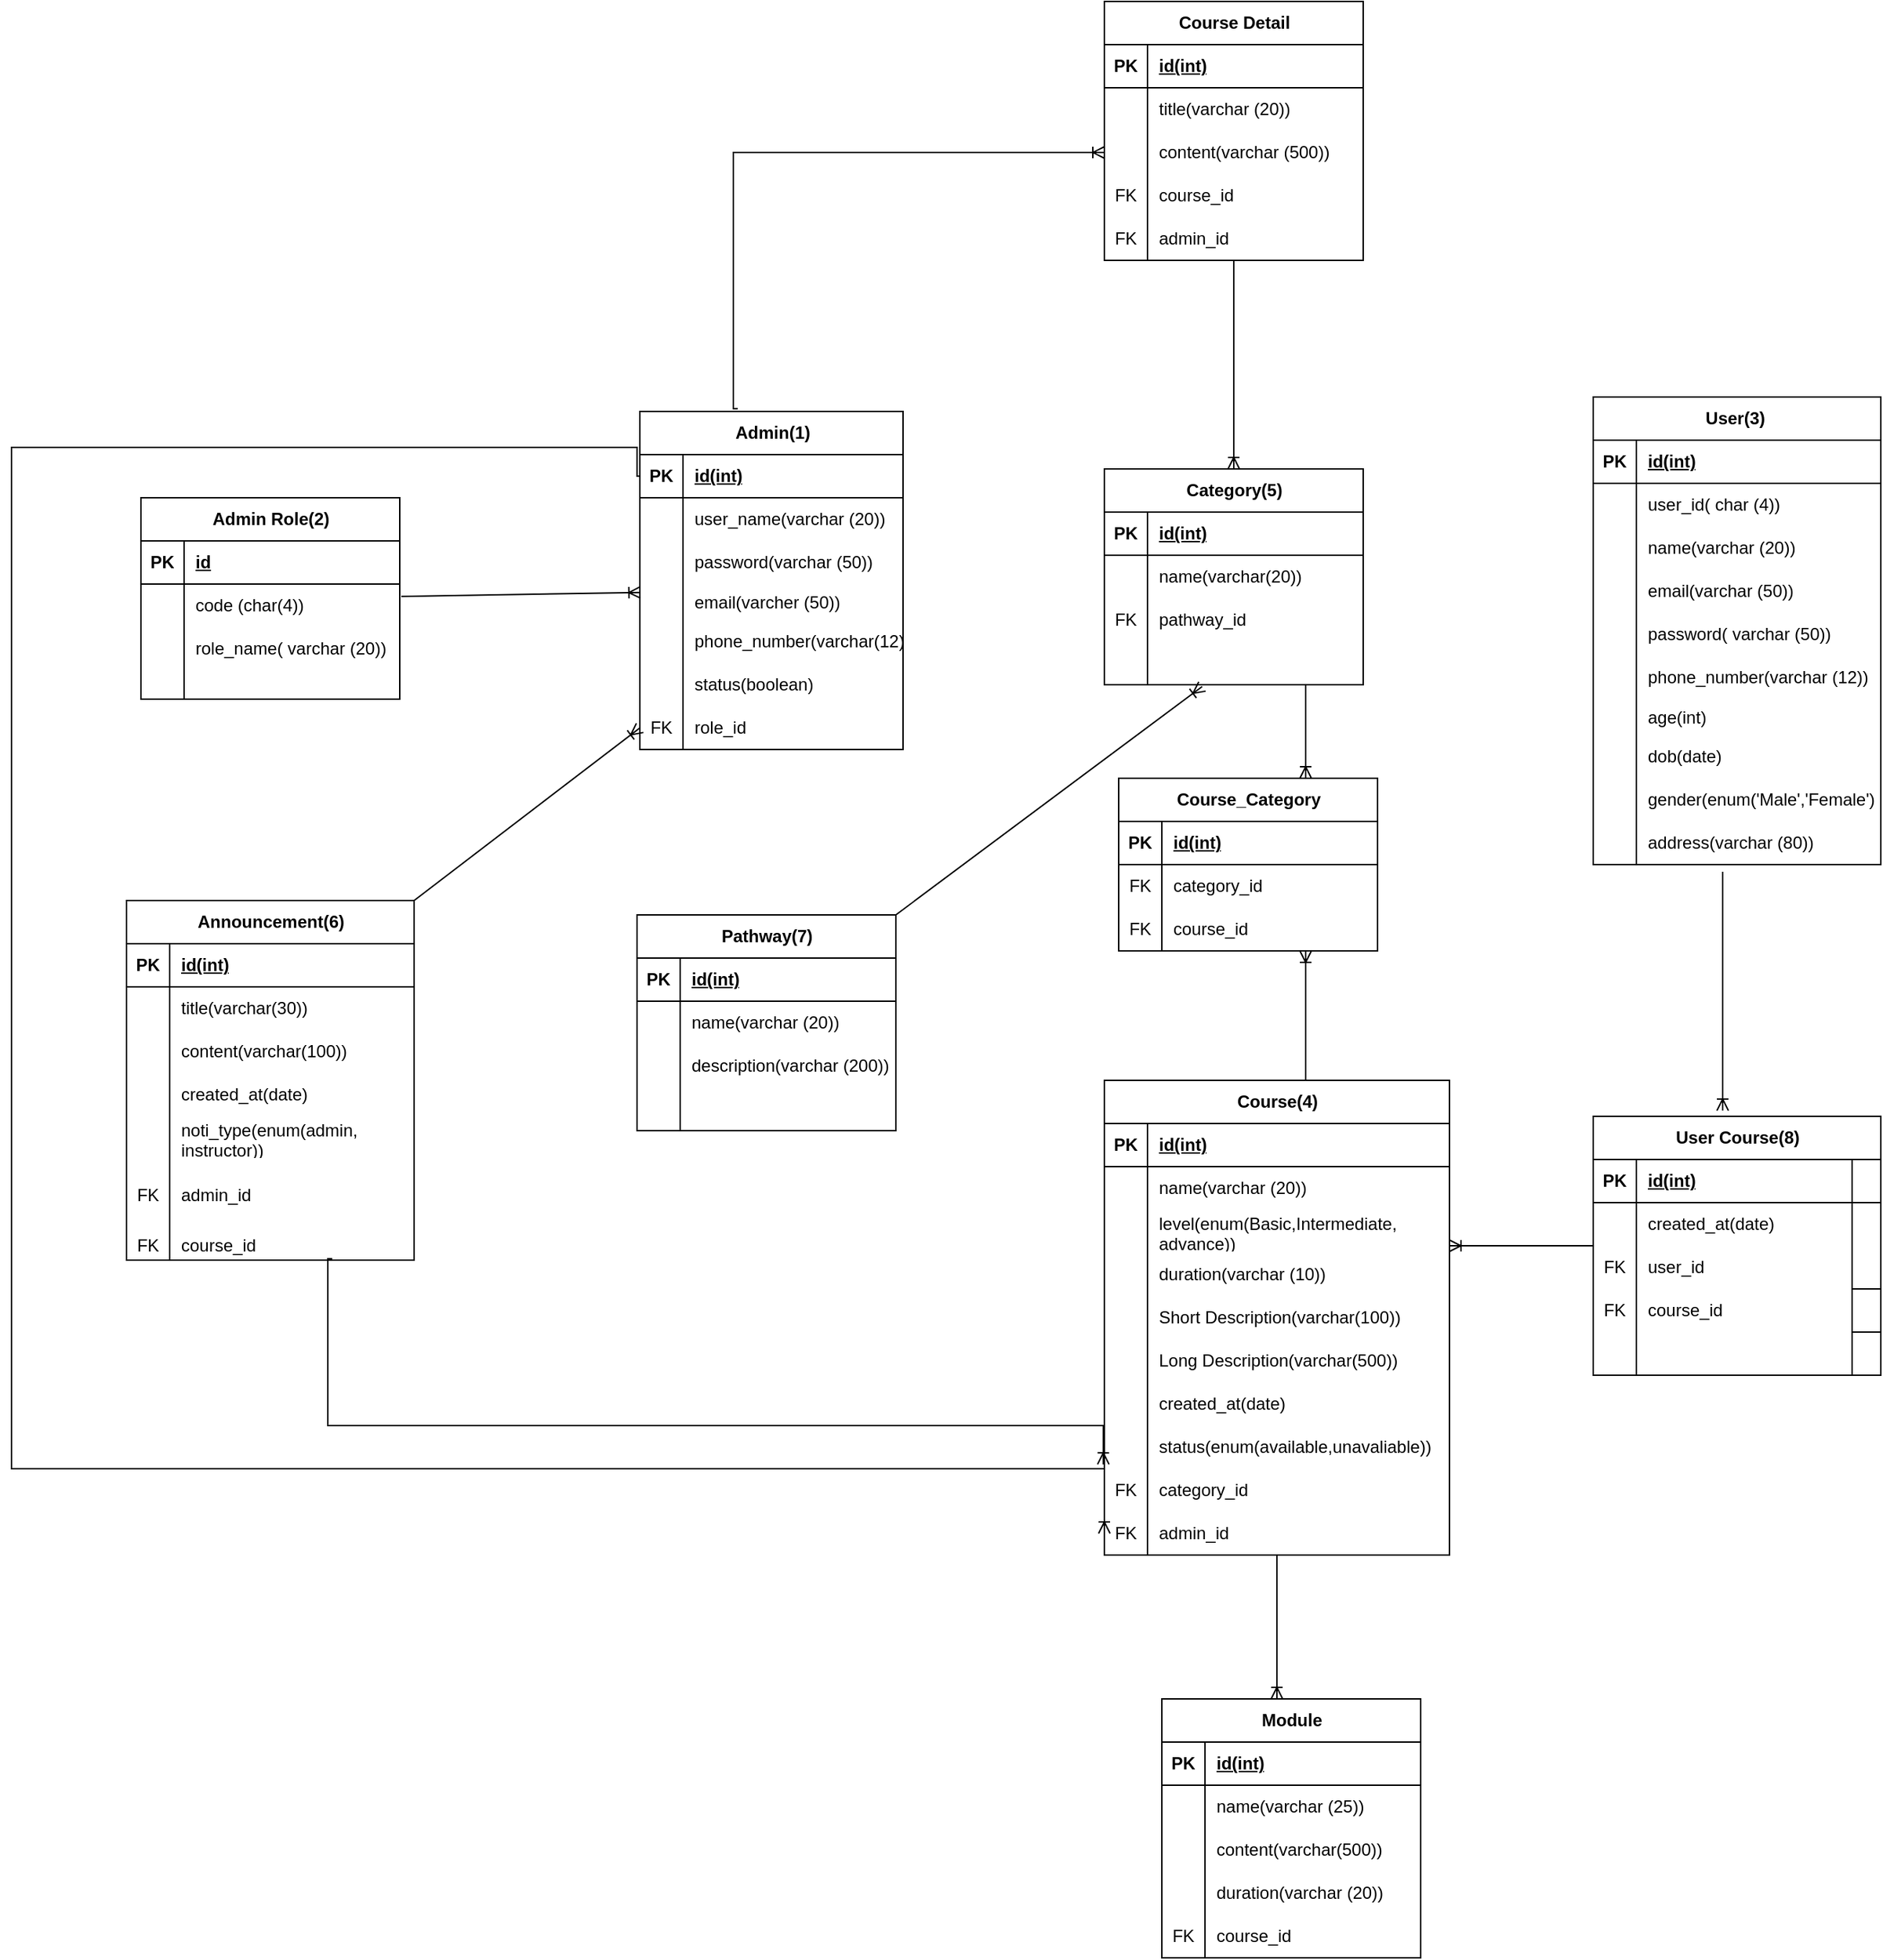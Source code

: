 <mxfile version="24.3.1" type="device">
  <diagram name="Page-1" id="zkD09wDOHTvsqQGSqJyo">
    <mxGraphModel dx="2187" dy="1482" grid="1" gridSize="10" guides="1" tooltips="1" connect="1" arrows="1" fold="1" page="1" pageScale="1" pageWidth="850" pageHeight="1100" math="0" shadow="0">
      <root>
        <mxCell id="0" />
        <mxCell id="1" parent="0" />
        <mxCell id="-oHKInrb4GV5i-81wwwy-1" value="Admin(1)" style="shape=table;startSize=30;container=1;collapsible=1;childLayout=tableLayout;fixedRows=1;rowLines=0;fontStyle=1;align=center;resizeLast=1;html=1;" parent="1" vertex="1">
          <mxGeometry x="607" y="685" width="183" height="235" as="geometry" />
        </mxCell>
        <mxCell id="-oHKInrb4GV5i-81wwwy-2" value="" style="shape=tableRow;horizontal=0;startSize=0;swimlaneHead=0;swimlaneBody=0;fillColor=none;collapsible=0;dropTarget=0;points=[[0,0.5],[1,0.5]];portConstraint=eastwest;top=0;left=0;right=0;bottom=1;" parent="-oHKInrb4GV5i-81wwwy-1" vertex="1">
          <mxGeometry y="30" width="183" height="30" as="geometry" />
        </mxCell>
        <mxCell id="-oHKInrb4GV5i-81wwwy-3" value="PK" style="shape=partialRectangle;connectable=0;fillColor=none;top=0;left=0;bottom=0;right=0;fontStyle=1;overflow=hidden;whiteSpace=wrap;html=1;" parent="-oHKInrb4GV5i-81wwwy-2" vertex="1">
          <mxGeometry width="30" height="30" as="geometry">
            <mxRectangle width="30" height="30" as="alternateBounds" />
          </mxGeometry>
        </mxCell>
        <mxCell id="-oHKInrb4GV5i-81wwwy-4" value="id(int)" style="shape=partialRectangle;connectable=0;fillColor=none;top=0;left=0;bottom=0;right=0;align=left;spacingLeft=6;fontStyle=5;overflow=hidden;whiteSpace=wrap;html=1;" parent="-oHKInrb4GV5i-81wwwy-2" vertex="1">
          <mxGeometry x="30" width="153" height="30" as="geometry">
            <mxRectangle width="153" height="30" as="alternateBounds" />
          </mxGeometry>
        </mxCell>
        <mxCell id="-oHKInrb4GV5i-81wwwy-5" value="" style="shape=tableRow;horizontal=0;startSize=0;swimlaneHead=0;swimlaneBody=0;fillColor=none;collapsible=0;dropTarget=0;points=[[0,0.5],[1,0.5]];portConstraint=eastwest;top=0;left=0;right=0;bottom=0;" parent="-oHKInrb4GV5i-81wwwy-1" vertex="1">
          <mxGeometry y="60" width="183" height="30" as="geometry" />
        </mxCell>
        <mxCell id="-oHKInrb4GV5i-81wwwy-6" value="" style="shape=partialRectangle;connectable=0;fillColor=none;top=0;left=0;bottom=0;right=0;editable=1;overflow=hidden;whiteSpace=wrap;html=1;" parent="-oHKInrb4GV5i-81wwwy-5" vertex="1">
          <mxGeometry width="30" height="30" as="geometry">
            <mxRectangle width="30" height="30" as="alternateBounds" />
          </mxGeometry>
        </mxCell>
        <mxCell id="-oHKInrb4GV5i-81wwwy-7" value="user_name(varchar (20))" style="shape=partialRectangle;connectable=0;fillColor=none;top=0;left=0;bottom=0;right=0;align=left;spacingLeft=6;overflow=hidden;whiteSpace=wrap;html=1;" parent="-oHKInrb4GV5i-81wwwy-5" vertex="1">
          <mxGeometry x="30" width="153" height="30" as="geometry">
            <mxRectangle width="153" height="30" as="alternateBounds" />
          </mxGeometry>
        </mxCell>
        <mxCell id="-oHKInrb4GV5i-81wwwy-8" value="" style="shape=tableRow;horizontal=0;startSize=0;swimlaneHead=0;swimlaneBody=0;fillColor=none;collapsible=0;dropTarget=0;points=[[0,0.5],[1,0.5]];portConstraint=eastwest;top=0;left=0;right=0;bottom=0;" parent="-oHKInrb4GV5i-81wwwy-1" vertex="1">
          <mxGeometry y="90" width="183" height="30" as="geometry" />
        </mxCell>
        <mxCell id="-oHKInrb4GV5i-81wwwy-9" value="" style="shape=partialRectangle;connectable=0;fillColor=none;top=0;left=0;bottom=0;right=0;editable=1;overflow=hidden;whiteSpace=wrap;html=1;" parent="-oHKInrb4GV5i-81wwwy-8" vertex="1">
          <mxGeometry width="30" height="30" as="geometry">
            <mxRectangle width="30" height="30" as="alternateBounds" />
          </mxGeometry>
        </mxCell>
        <mxCell id="-oHKInrb4GV5i-81wwwy-10" value="password(varchar (50))" style="shape=partialRectangle;connectable=0;fillColor=none;top=0;left=0;bottom=0;right=0;align=left;spacingLeft=6;overflow=hidden;whiteSpace=wrap;html=1;" parent="-oHKInrb4GV5i-81wwwy-8" vertex="1">
          <mxGeometry x="30" width="153" height="30" as="geometry">
            <mxRectangle width="153" height="30" as="alternateBounds" />
          </mxGeometry>
        </mxCell>
        <mxCell id="-oHKInrb4GV5i-81wwwy-11" value="" style="shape=tableRow;horizontal=0;startSize=0;swimlaneHead=0;swimlaneBody=0;fillColor=none;collapsible=0;dropTarget=0;points=[[0,0.5],[1,0.5]];portConstraint=eastwest;top=0;left=0;right=0;bottom=0;" parent="-oHKInrb4GV5i-81wwwy-1" vertex="1">
          <mxGeometry y="120" width="183" height="25" as="geometry" />
        </mxCell>
        <mxCell id="-oHKInrb4GV5i-81wwwy-12" value="" style="shape=partialRectangle;connectable=0;fillColor=none;top=0;left=0;bottom=0;right=0;editable=1;overflow=hidden;whiteSpace=wrap;html=1;" parent="-oHKInrb4GV5i-81wwwy-11" vertex="1">
          <mxGeometry width="30" height="25" as="geometry">
            <mxRectangle width="30" height="25" as="alternateBounds" />
          </mxGeometry>
        </mxCell>
        <mxCell id="-oHKInrb4GV5i-81wwwy-13" value="email(varcher (50))" style="shape=partialRectangle;connectable=0;fillColor=none;top=0;left=0;bottom=0;right=0;align=left;spacingLeft=6;overflow=hidden;whiteSpace=wrap;html=1;" parent="-oHKInrb4GV5i-81wwwy-11" vertex="1">
          <mxGeometry x="30" width="153" height="25" as="geometry">
            <mxRectangle width="153" height="25" as="alternateBounds" />
          </mxGeometry>
        </mxCell>
        <mxCell id="-oHKInrb4GV5i-81wwwy-14" value="" style="shape=tableRow;horizontal=0;startSize=0;swimlaneHead=0;swimlaneBody=0;fillColor=none;collapsible=0;dropTarget=0;points=[[0,0.5],[1,0.5]];portConstraint=eastwest;top=0;left=0;right=0;bottom=0;" parent="-oHKInrb4GV5i-81wwwy-1" vertex="1">
          <mxGeometry y="145" width="183" height="30" as="geometry" />
        </mxCell>
        <mxCell id="-oHKInrb4GV5i-81wwwy-15" value="" style="shape=partialRectangle;connectable=0;fillColor=none;top=0;left=0;bottom=0;right=0;editable=1;overflow=hidden;whiteSpace=wrap;html=1;" parent="-oHKInrb4GV5i-81wwwy-14" vertex="1">
          <mxGeometry width="30" height="30" as="geometry">
            <mxRectangle width="30" height="30" as="alternateBounds" />
          </mxGeometry>
        </mxCell>
        <mxCell id="-oHKInrb4GV5i-81wwwy-16" value="phone_number(varchar(12))" style="shape=partialRectangle;connectable=0;fillColor=none;top=0;left=0;bottom=0;right=0;align=left;spacingLeft=6;overflow=hidden;whiteSpace=wrap;html=1;" parent="-oHKInrb4GV5i-81wwwy-14" vertex="1">
          <mxGeometry x="30" width="153" height="30" as="geometry">
            <mxRectangle width="153" height="30" as="alternateBounds" />
          </mxGeometry>
        </mxCell>
        <mxCell id="-oHKInrb4GV5i-81wwwy-17" value="" style="shape=tableRow;horizontal=0;startSize=0;swimlaneHead=0;swimlaneBody=0;fillColor=none;collapsible=0;dropTarget=0;points=[[0,0.5],[1,0.5]];portConstraint=eastwest;top=0;left=0;right=0;bottom=0;" parent="-oHKInrb4GV5i-81wwwy-1" vertex="1">
          <mxGeometry y="175" width="183" height="30" as="geometry" />
        </mxCell>
        <mxCell id="-oHKInrb4GV5i-81wwwy-18" value="" style="shape=partialRectangle;connectable=0;fillColor=none;top=0;left=0;bottom=0;right=0;editable=1;overflow=hidden;whiteSpace=wrap;html=1;" parent="-oHKInrb4GV5i-81wwwy-17" vertex="1">
          <mxGeometry width="30" height="30" as="geometry">
            <mxRectangle width="30" height="30" as="alternateBounds" />
          </mxGeometry>
        </mxCell>
        <mxCell id="-oHKInrb4GV5i-81wwwy-19" value="status(boolean)" style="shape=partialRectangle;connectable=0;fillColor=none;top=0;left=0;bottom=0;right=0;align=left;spacingLeft=6;overflow=hidden;whiteSpace=wrap;html=1;" parent="-oHKInrb4GV5i-81wwwy-17" vertex="1">
          <mxGeometry x="30" width="153" height="30" as="geometry">
            <mxRectangle width="153" height="30" as="alternateBounds" />
          </mxGeometry>
        </mxCell>
        <mxCell id="-oHKInrb4GV5i-81wwwy-112" value="" style="shape=tableRow;horizontal=0;startSize=0;swimlaneHead=0;swimlaneBody=0;fillColor=none;collapsible=0;dropTarget=0;points=[[0,0.5],[1,0.5]];portConstraint=eastwest;top=0;left=0;right=0;bottom=0;" parent="-oHKInrb4GV5i-81wwwy-1" vertex="1">
          <mxGeometry y="205" width="183" height="30" as="geometry" />
        </mxCell>
        <mxCell id="-oHKInrb4GV5i-81wwwy-113" value="FK" style="shape=partialRectangle;connectable=0;fillColor=none;top=0;left=0;bottom=0;right=0;editable=1;overflow=hidden;whiteSpace=wrap;html=1;" parent="-oHKInrb4GV5i-81wwwy-112" vertex="1">
          <mxGeometry width="30" height="30" as="geometry">
            <mxRectangle width="30" height="30" as="alternateBounds" />
          </mxGeometry>
        </mxCell>
        <mxCell id="-oHKInrb4GV5i-81wwwy-114" value="role_id" style="shape=partialRectangle;connectable=0;fillColor=none;top=0;left=0;bottom=0;right=0;align=left;spacingLeft=6;overflow=hidden;whiteSpace=wrap;html=1;" parent="-oHKInrb4GV5i-81wwwy-112" vertex="1">
          <mxGeometry x="30" width="153" height="30" as="geometry">
            <mxRectangle width="153" height="30" as="alternateBounds" />
          </mxGeometry>
        </mxCell>
        <mxCell id="-oHKInrb4GV5i-81wwwy-39" value="User(3)&amp;nbsp;" style="shape=table;startSize=30;container=1;collapsible=1;childLayout=tableLayout;fixedRows=1;rowLines=0;fontStyle=1;align=center;resizeLast=1;html=1;" parent="1" vertex="1">
          <mxGeometry x="1270" y="675" width="200" height="325" as="geometry" />
        </mxCell>
        <mxCell id="-oHKInrb4GV5i-81wwwy-40" value="" style="shape=tableRow;horizontal=0;startSize=0;swimlaneHead=0;swimlaneBody=0;fillColor=none;collapsible=0;dropTarget=0;points=[[0,0.5],[1,0.5]];portConstraint=eastwest;top=0;left=0;right=0;bottom=1;" parent="-oHKInrb4GV5i-81wwwy-39" vertex="1">
          <mxGeometry y="30" width="200" height="30" as="geometry" />
        </mxCell>
        <mxCell id="-oHKInrb4GV5i-81wwwy-41" value="PK" style="shape=partialRectangle;connectable=0;fillColor=none;top=0;left=0;bottom=0;right=0;fontStyle=1;overflow=hidden;whiteSpace=wrap;html=1;" parent="-oHKInrb4GV5i-81wwwy-40" vertex="1">
          <mxGeometry width="30" height="30" as="geometry">
            <mxRectangle width="30" height="30" as="alternateBounds" />
          </mxGeometry>
        </mxCell>
        <mxCell id="-oHKInrb4GV5i-81wwwy-42" value="id(int)" style="shape=partialRectangle;connectable=0;fillColor=none;top=0;left=0;bottom=0;right=0;align=left;spacingLeft=6;fontStyle=5;overflow=hidden;whiteSpace=wrap;html=1;" parent="-oHKInrb4GV5i-81wwwy-40" vertex="1">
          <mxGeometry x="30" width="170" height="30" as="geometry">
            <mxRectangle width="170" height="30" as="alternateBounds" />
          </mxGeometry>
        </mxCell>
        <mxCell id="-oHKInrb4GV5i-81wwwy-43" value="" style="shape=tableRow;horizontal=0;startSize=0;swimlaneHead=0;swimlaneBody=0;fillColor=none;collapsible=0;dropTarget=0;points=[[0,0.5],[1,0.5]];portConstraint=eastwest;top=0;left=0;right=0;bottom=0;" parent="-oHKInrb4GV5i-81wwwy-39" vertex="1">
          <mxGeometry y="60" width="200" height="30" as="geometry" />
        </mxCell>
        <mxCell id="-oHKInrb4GV5i-81wwwy-44" value="" style="shape=partialRectangle;connectable=0;fillColor=none;top=0;left=0;bottom=0;right=0;editable=1;overflow=hidden;whiteSpace=wrap;html=1;" parent="-oHKInrb4GV5i-81wwwy-43" vertex="1">
          <mxGeometry width="30" height="30" as="geometry">
            <mxRectangle width="30" height="30" as="alternateBounds" />
          </mxGeometry>
        </mxCell>
        <mxCell id="-oHKInrb4GV5i-81wwwy-45" value="user_id( char (4))" style="shape=partialRectangle;connectable=0;fillColor=none;top=0;left=0;bottom=0;right=0;align=left;spacingLeft=6;overflow=hidden;whiteSpace=wrap;html=1;" parent="-oHKInrb4GV5i-81wwwy-43" vertex="1">
          <mxGeometry x="30" width="170" height="30" as="geometry">
            <mxRectangle width="170" height="30" as="alternateBounds" />
          </mxGeometry>
        </mxCell>
        <mxCell id="cmUy7YiwY2TJxdXFP0x1-4" value="" style="shape=tableRow;horizontal=0;startSize=0;swimlaneHead=0;swimlaneBody=0;fillColor=none;collapsible=0;dropTarget=0;points=[[0,0.5],[1,0.5]];portConstraint=eastwest;top=0;left=0;right=0;bottom=0;" parent="-oHKInrb4GV5i-81wwwy-39" vertex="1">
          <mxGeometry y="90" width="200" height="30" as="geometry" />
        </mxCell>
        <mxCell id="cmUy7YiwY2TJxdXFP0x1-5" value="" style="shape=partialRectangle;connectable=0;fillColor=none;top=0;left=0;bottom=0;right=0;editable=1;overflow=hidden;whiteSpace=wrap;html=1;" parent="cmUy7YiwY2TJxdXFP0x1-4" vertex="1">
          <mxGeometry width="30" height="30" as="geometry">
            <mxRectangle width="30" height="30" as="alternateBounds" />
          </mxGeometry>
        </mxCell>
        <mxCell id="cmUy7YiwY2TJxdXFP0x1-6" value="name(varchar (20))" style="shape=partialRectangle;connectable=0;fillColor=none;top=0;left=0;bottom=0;right=0;align=left;spacingLeft=6;overflow=hidden;whiteSpace=wrap;html=1;" parent="cmUy7YiwY2TJxdXFP0x1-4" vertex="1">
          <mxGeometry x="30" width="170" height="30" as="geometry">
            <mxRectangle width="170" height="30" as="alternateBounds" />
          </mxGeometry>
        </mxCell>
        <mxCell id="-oHKInrb4GV5i-81wwwy-46" value="" style="shape=tableRow;horizontal=0;startSize=0;swimlaneHead=0;swimlaneBody=0;fillColor=none;collapsible=0;dropTarget=0;points=[[0,0.5],[1,0.5]];portConstraint=eastwest;top=0;left=0;right=0;bottom=0;" parent="-oHKInrb4GV5i-81wwwy-39" vertex="1">
          <mxGeometry y="120" width="200" height="30" as="geometry" />
        </mxCell>
        <mxCell id="-oHKInrb4GV5i-81wwwy-47" value="" style="shape=partialRectangle;connectable=0;fillColor=none;top=0;left=0;bottom=0;right=0;editable=1;overflow=hidden;whiteSpace=wrap;html=1;" parent="-oHKInrb4GV5i-81wwwy-46" vertex="1">
          <mxGeometry width="30" height="30" as="geometry">
            <mxRectangle width="30" height="30" as="alternateBounds" />
          </mxGeometry>
        </mxCell>
        <mxCell id="-oHKInrb4GV5i-81wwwy-48" value="email(varchar (50))" style="shape=partialRectangle;connectable=0;fillColor=none;top=0;left=0;bottom=0;right=0;align=left;spacingLeft=6;overflow=hidden;whiteSpace=wrap;html=1;" parent="-oHKInrb4GV5i-81wwwy-46" vertex="1">
          <mxGeometry x="30" width="170" height="30" as="geometry">
            <mxRectangle width="170" height="30" as="alternateBounds" />
          </mxGeometry>
        </mxCell>
        <mxCell id="-oHKInrb4GV5i-81wwwy-58" value="" style="shape=tableRow;horizontal=0;startSize=0;swimlaneHead=0;swimlaneBody=0;fillColor=none;collapsible=0;dropTarget=0;points=[[0,0.5],[1,0.5]];portConstraint=eastwest;top=0;left=0;right=0;bottom=0;" parent="-oHKInrb4GV5i-81wwwy-39" vertex="1">
          <mxGeometry y="150" width="200" height="30" as="geometry" />
        </mxCell>
        <mxCell id="-oHKInrb4GV5i-81wwwy-59" value="" style="shape=partialRectangle;connectable=0;fillColor=none;top=0;left=0;bottom=0;right=0;editable=1;overflow=hidden;whiteSpace=wrap;html=1;" parent="-oHKInrb4GV5i-81wwwy-58" vertex="1">
          <mxGeometry width="30" height="30" as="geometry">
            <mxRectangle width="30" height="30" as="alternateBounds" />
          </mxGeometry>
        </mxCell>
        <mxCell id="-oHKInrb4GV5i-81wwwy-60" value="password( varchar (50))" style="shape=partialRectangle;connectable=0;fillColor=none;top=0;left=0;bottom=0;right=0;align=left;spacingLeft=6;overflow=hidden;whiteSpace=wrap;html=1;" parent="-oHKInrb4GV5i-81wwwy-58" vertex="1">
          <mxGeometry x="30" width="170" height="30" as="geometry">
            <mxRectangle width="170" height="30" as="alternateBounds" />
          </mxGeometry>
        </mxCell>
        <mxCell id="-oHKInrb4GV5i-81wwwy-49" value="" style="shape=tableRow;horizontal=0;startSize=0;swimlaneHead=0;swimlaneBody=0;fillColor=none;collapsible=0;dropTarget=0;points=[[0,0.5],[1,0.5]];portConstraint=eastwest;top=0;left=0;right=0;bottom=0;" parent="-oHKInrb4GV5i-81wwwy-39" vertex="1">
          <mxGeometry y="180" width="200" height="30" as="geometry" />
        </mxCell>
        <mxCell id="-oHKInrb4GV5i-81wwwy-50" value="" style="shape=partialRectangle;connectable=0;fillColor=none;top=0;left=0;bottom=0;right=0;editable=1;overflow=hidden;whiteSpace=wrap;html=1;" parent="-oHKInrb4GV5i-81wwwy-49" vertex="1">
          <mxGeometry width="30" height="30" as="geometry">
            <mxRectangle width="30" height="30" as="alternateBounds" />
          </mxGeometry>
        </mxCell>
        <mxCell id="-oHKInrb4GV5i-81wwwy-51" value="phone_number(varchar (12))" style="shape=partialRectangle;connectable=0;fillColor=none;top=0;left=0;bottom=0;right=0;align=left;spacingLeft=6;overflow=hidden;whiteSpace=wrap;html=1;" parent="-oHKInrb4GV5i-81wwwy-49" vertex="1">
          <mxGeometry x="30" width="170" height="30" as="geometry">
            <mxRectangle width="170" height="30" as="alternateBounds" />
          </mxGeometry>
        </mxCell>
        <mxCell id="-oHKInrb4GV5i-81wwwy-55" value="" style="shape=tableRow;horizontal=0;startSize=0;swimlaneHead=0;swimlaneBody=0;fillColor=none;collapsible=0;dropTarget=0;points=[[0,0.5],[1,0.5]];portConstraint=eastwest;top=0;left=0;right=0;bottom=0;" parent="-oHKInrb4GV5i-81wwwy-39" vertex="1">
          <mxGeometry y="210" width="200" height="25" as="geometry" />
        </mxCell>
        <mxCell id="-oHKInrb4GV5i-81wwwy-56" value="" style="shape=partialRectangle;connectable=0;fillColor=none;top=0;left=0;bottom=0;right=0;editable=1;overflow=hidden;whiteSpace=wrap;html=1;" parent="-oHKInrb4GV5i-81wwwy-55" vertex="1">
          <mxGeometry width="30" height="25" as="geometry">
            <mxRectangle width="30" height="25" as="alternateBounds" />
          </mxGeometry>
        </mxCell>
        <mxCell id="-oHKInrb4GV5i-81wwwy-57" value="age(int)" style="shape=partialRectangle;connectable=0;fillColor=none;top=0;left=0;bottom=0;right=0;align=left;spacingLeft=6;overflow=hidden;whiteSpace=wrap;html=1;" parent="-oHKInrb4GV5i-81wwwy-55" vertex="1">
          <mxGeometry x="30" width="170" height="25" as="geometry">
            <mxRectangle width="170" height="25" as="alternateBounds" />
          </mxGeometry>
        </mxCell>
        <mxCell id="-oHKInrb4GV5i-81wwwy-52" value="" style="shape=tableRow;horizontal=0;startSize=0;swimlaneHead=0;swimlaneBody=0;fillColor=none;collapsible=0;dropTarget=0;points=[[0,0.5],[1,0.5]];portConstraint=eastwest;top=0;left=0;right=0;bottom=0;" parent="-oHKInrb4GV5i-81wwwy-39" vertex="1">
          <mxGeometry y="235" width="200" height="30" as="geometry" />
        </mxCell>
        <mxCell id="-oHKInrb4GV5i-81wwwy-53" value="" style="shape=partialRectangle;connectable=0;fillColor=none;top=0;left=0;bottom=0;right=0;editable=1;overflow=hidden;whiteSpace=wrap;html=1;" parent="-oHKInrb4GV5i-81wwwy-52" vertex="1">
          <mxGeometry width="30" height="30" as="geometry">
            <mxRectangle width="30" height="30" as="alternateBounds" />
          </mxGeometry>
        </mxCell>
        <mxCell id="-oHKInrb4GV5i-81wwwy-54" value="dob(date)" style="shape=partialRectangle;connectable=0;fillColor=none;top=0;left=0;bottom=0;right=0;align=left;spacingLeft=6;overflow=hidden;whiteSpace=wrap;html=1;" parent="-oHKInrb4GV5i-81wwwy-52" vertex="1">
          <mxGeometry x="30" width="170" height="30" as="geometry">
            <mxRectangle width="170" height="30" as="alternateBounds" />
          </mxGeometry>
        </mxCell>
        <mxCell id="-oHKInrb4GV5i-81wwwy-61" value="" style="shape=tableRow;horizontal=0;startSize=0;swimlaneHead=0;swimlaneBody=0;fillColor=none;collapsible=0;dropTarget=0;points=[[0,0.5],[1,0.5]];portConstraint=eastwest;top=0;left=0;right=0;bottom=0;" parent="-oHKInrb4GV5i-81wwwy-39" vertex="1">
          <mxGeometry y="265" width="200" height="30" as="geometry" />
        </mxCell>
        <mxCell id="-oHKInrb4GV5i-81wwwy-62" value="" style="shape=partialRectangle;connectable=0;fillColor=none;top=0;left=0;bottom=0;right=0;editable=1;overflow=hidden;whiteSpace=wrap;html=1;" parent="-oHKInrb4GV5i-81wwwy-61" vertex="1">
          <mxGeometry width="30" height="30" as="geometry">
            <mxRectangle width="30" height="30" as="alternateBounds" />
          </mxGeometry>
        </mxCell>
        <mxCell id="-oHKInrb4GV5i-81wwwy-63" value="gender(enum(&#39;Male&#39;,&#39;Female&#39;)" style="shape=partialRectangle;connectable=0;fillColor=none;top=0;left=0;bottom=0;right=0;align=left;spacingLeft=6;overflow=hidden;whiteSpace=wrap;html=1;" parent="-oHKInrb4GV5i-81wwwy-61" vertex="1">
          <mxGeometry x="30" width="170" height="30" as="geometry">
            <mxRectangle width="170" height="30" as="alternateBounds" />
          </mxGeometry>
        </mxCell>
        <mxCell id="-oHKInrb4GV5i-81wwwy-64" value="" style="shape=tableRow;horizontal=0;startSize=0;swimlaneHead=0;swimlaneBody=0;fillColor=none;collapsible=0;dropTarget=0;points=[[0,0.5],[1,0.5]];portConstraint=eastwest;top=0;left=0;right=0;bottom=0;" parent="-oHKInrb4GV5i-81wwwy-39" vertex="1">
          <mxGeometry y="295" width="200" height="30" as="geometry" />
        </mxCell>
        <mxCell id="-oHKInrb4GV5i-81wwwy-65" value="" style="shape=partialRectangle;connectable=0;fillColor=none;top=0;left=0;bottom=0;right=0;editable=1;overflow=hidden;whiteSpace=wrap;html=1;" parent="-oHKInrb4GV5i-81wwwy-64" vertex="1">
          <mxGeometry width="30" height="30" as="geometry">
            <mxRectangle width="30" height="30" as="alternateBounds" />
          </mxGeometry>
        </mxCell>
        <mxCell id="-oHKInrb4GV5i-81wwwy-66" value="address(varchar (80))" style="shape=partialRectangle;connectable=0;fillColor=none;top=0;left=0;bottom=0;right=0;align=left;spacingLeft=6;overflow=hidden;whiteSpace=wrap;html=1;" parent="-oHKInrb4GV5i-81wwwy-64" vertex="1">
          <mxGeometry x="30" width="170" height="30" as="geometry">
            <mxRectangle width="170" height="30" as="alternateBounds" />
          </mxGeometry>
        </mxCell>
        <mxCell id="-oHKInrb4GV5i-81wwwy-67" value="Category(5)" style="shape=table;startSize=30;container=1;collapsible=1;childLayout=tableLayout;fixedRows=1;rowLines=0;fontStyle=1;align=center;resizeLast=1;html=1;" parent="1" vertex="1">
          <mxGeometry x="930" y="725" width="180" height="150" as="geometry" />
        </mxCell>
        <mxCell id="-oHKInrb4GV5i-81wwwy-68" value="" style="shape=tableRow;horizontal=0;startSize=0;swimlaneHead=0;swimlaneBody=0;fillColor=none;collapsible=0;dropTarget=0;points=[[0,0.5],[1,0.5]];portConstraint=eastwest;top=0;left=0;right=0;bottom=1;" parent="-oHKInrb4GV5i-81wwwy-67" vertex="1">
          <mxGeometry y="30" width="180" height="30" as="geometry" />
        </mxCell>
        <mxCell id="-oHKInrb4GV5i-81wwwy-69" value="PK" style="shape=partialRectangle;connectable=0;fillColor=none;top=0;left=0;bottom=0;right=0;fontStyle=1;overflow=hidden;whiteSpace=wrap;html=1;" parent="-oHKInrb4GV5i-81wwwy-68" vertex="1">
          <mxGeometry width="30" height="30" as="geometry">
            <mxRectangle width="30" height="30" as="alternateBounds" />
          </mxGeometry>
        </mxCell>
        <mxCell id="-oHKInrb4GV5i-81wwwy-70" value="id(int)" style="shape=partialRectangle;connectable=0;fillColor=none;top=0;left=0;bottom=0;right=0;align=left;spacingLeft=6;fontStyle=5;overflow=hidden;whiteSpace=wrap;html=1;" parent="-oHKInrb4GV5i-81wwwy-68" vertex="1">
          <mxGeometry x="30" width="150" height="30" as="geometry">
            <mxRectangle width="150" height="30" as="alternateBounds" />
          </mxGeometry>
        </mxCell>
        <mxCell id="-oHKInrb4GV5i-81wwwy-71" value="" style="shape=tableRow;horizontal=0;startSize=0;swimlaneHead=0;swimlaneBody=0;fillColor=none;collapsible=0;dropTarget=0;points=[[0,0.5],[1,0.5]];portConstraint=eastwest;top=0;left=0;right=0;bottom=0;" parent="-oHKInrb4GV5i-81wwwy-67" vertex="1">
          <mxGeometry y="60" width="180" height="30" as="geometry" />
        </mxCell>
        <mxCell id="-oHKInrb4GV5i-81wwwy-72" value="" style="shape=partialRectangle;connectable=0;fillColor=none;top=0;left=0;bottom=0;right=0;editable=1;overflow=hidden;whiteSpace=wrap;html=1;" parent="-oHKInrb4GV5i-81wwwy-71" vertex="1">
          <mxGeometry width="30" height="30" as="geometry">
            <mxRectangle width="30" height="30" as="alternateBounds" />
          </mxGeometry>
        </mxCell>
        <mxCell id="-oHKInrb4GV5i-81wwwy-73" value="name(varchar(20))" style="shape=partialRectangle;connectable=0;fillColor=none;top=0;left=0;bottom=0;right=0;align=left;spacingLeft=6;overflow=hidden;whiteSpace=wrap;html=1;" parent="-oHKInrb4GV5i-81wwwy-71" vertex="1">
          <mxGeometry x="30" width="150" height="30" as="geometry">
            <mxRectangle width="150" height="30" as="alternateBounds" />
          </mxGeometry>
        </mxCell>
        <mxCell id="-oHKInrb4GV5i-81wwwy-74" value="" style="shape=tableRow;horizontal=0;startSize=0;swimlaneHead=0;swimlaneBody=0;fillColor=none;collapsible=0;dropTarget=0;points=[[0,0.5],[1,0.5]];portConstraint=eastwest;top=0;left=0;right=0;bottom=0;" parent="-oHKInrb4GV5i-81wwwy-67" vertex="1">
          <mxGeometry y="90" width="180" height="30" as="geometry" />
        </mxCell>
        <mxCell id="-oHKInrb4GV5i-81wwwy-75" value="FK" style="shape=partialRectangle;connectable=0;fillColor=none;top=0;left=0;bottom=0;right=0;editable=1;overflow=hidden;whiteSpace=wrap;html=1;" parent="-oHKInrb4GV5i-81wwwy-74" vertex="1">
          <mxGeometry width="30" height="30" as="geometry">
            <mxRectangle width="30" height="30" as="alternateBounds" />
          </mxGeometry>
        </mxCell>
        <mxCell id="-oHKInrb4GV5i-81wwwy-76" value="pathway_id" style="shape=partialRectangle;connectable=0;fillColor=none;top=0;left=0;bottom=0;right=0;align=left;spacingLeft=6;overflow=hidden;whiteSpace=wrap;html=1;" parent="-oHKInrb4GV5i-81wwwy-74" vertex="1">
          <mxGeometry x="30" width="150" height="30" as="geometry">
            <mxRectangle width="150" height="30" as="alternateBounds" />
          </mxGeometry>
        </mxCell>
        <mxCell id="-oHKInrb4GV5i-81wwwy-77" value="" style="shape=tableRow;horizontal=0;startSize=0;swimlaneHead=0;swimlaneBody=0;fillColor=none;collapsible=0;dropTarget=0;points=[[0,0.5],[1,0.5]];portConstraint=eastwest;top=0;left=0;right=0;bottom=0;" parent="-oHKInrb4GV5i-81wwwy-67" vertex="1">
          <mxGeometry y="120" width="180" height="30" as="geometry" />
        </mxCell>
        <mxCell id="-oHKInrb4GV5i-81wwwy-78" value="" style="shape=partialRectangle;connectable=0;fillColor=none;top=0;left=0;bottom=0;right=0;editable=1;overflow=hidden;whiteSpace=wrap;html=1;" parent="-oHKInrb4GV5i-81wwwy-77" vertex="1">
          <mxGeometry width="30" height="30" as="geometry">
            <mxRectangle width="30" height="30" as="alternateBounds" />
          </mxGeometry>
        </mxCell>
        <mxCell id="-oHKInrb4GV5i-81wwwy-79" value="" style="shape=partialRectangle;connectable=0;fillColor=none;top=0;left=0;bottom=0;right=0;align=left;spacingLeft=6;overflow=hidden;whiteSpace=wrap;html=1;" parent="-oHKInrb4GV5i-81wwwy-77" vertex="1">
          <mxGeometry x="30" width="150" height="30" as="geometry">
            <mxRectangle width="150" height="30" as="alternateBounds" />
          </mxGeometry>
        </mxCell>
        <mxCell id="-oHKInrb4GV5i-81wwwy-80" value="Course(4)" style="shape=table;startSize=30;container=1;collapsible=1;childLayout=tableLayout;fixedRows=1;rowLines=0;fontStyle=1;align=center;resizeLast=1;html=1;" parent="1" vertex="1">
          <mxGeometry x="930" y="1150" width="240" height="330" as="geometry" />
        </mxCell>
        <mxCell id="-oHKInrb4GV5i-81wwwy-81" value="" style="shape=tableRow;horizontal=0;startSize=0;swimlaneHead=0;swimlaneBody=0;fillColor=none;collapsible=0;dropTarget=0;points=[[0,0.5],[1,0.5]];portConstraint=eastwest;top=0;left=0;right=0;bottom=1;" parent="-oHKInrb4GV5i-81wwwy-80" vertex="1">
          <mxGeometry y="30" width="240" height="30" as="geometry" />
        </mxCell>
        <mxCell id="-oHKInrb4GV5i-81wwwy-82" value="PK" style="shape=partialRectangle;connectable=0;fillColor=none;top=0;left=0;bottom=0;right=0;fontStyle=1;overflow=hidden;whiteSpace=wrap;html=1;" parent="-oHKInrb4GV5i-81wwwy-81" vertex="1">
          <mxGeometry width="30" height="30" as="geometry">
            <mxRectangle width="30" height="30" as="alternateBounds" />
          </mxGeometry>
        </mxCell>
        <mxCell id="-oHKInrb4GV5i-81wwwy-83" value="id(int)" style="shape=partialRectangle;connectable=0;fillColor=none;top=0;left=0;bottom=0;right=0;align=left;spacingLeft=6;fontStyle=5;overflow=hidden;whiteSpace=wrap;html=1;" parent="-oHKInrb4GV5i-81wwwy-81" vertex="1">
          <mxGeometry x="30" width="210" height="30" as="geometry">
            <mxRectangle width="210" height="30" as="alternateBounds" />
          </mxGeometry>
        </mxCell>
        <mxCell id="-oHKInrb4GV5i-81wwwy-84" value="" style="shape=tableRow;horizontal=0;startSize=0;swimlaneHead=0;swimlaneBody=0;fillColor=none;collapsible=0;dropTarget=0;points=[[0,0.5],[1,0.5]];portConstraint=eastwest;top=0;left=0;right=0;bottom=0;" parent="-oHKInrb4GV5i-81wwwy-80" vertex="1">
          <mxGeometry y="60" width="240" height="30" as="geometry" />
        </mxCell>
        <mxCell id="-oHKInrb4GV5i-81wwwy-85" value="" style="shape=partialRectangle;connectable=0;fillColor=none;top=0;left=0;bottom=0;right=0;editable=1;overflow=hidden;whiteSpace=wrap;html=1;" parent="-oHKInrb4GV5i-81wwwy-84" vertex="1">
          <mxGeometry width="30" height="30" as="geometry">
            <mxRectangle width="30" height="30" as="alternateBounds" />
          </mxGeometry>
        </mxCell>
        <mxCell id="-oHKInrb4GV5i-81wwwy-86" value="name(varchar (20))" style="shape=partialRectangle;connectable=0;fillColor=none;top=0;left=0;bottom=0;right=0;align=left;spacingLeft=6;overflow=hidden;whiteSpace=wrap;html=1;" parent="-oHKInrb4GV5i-81wwwy-84" vertex="1">
          <mxGeometry x="30" width="210" height="30" as="geometry">
            <mxRectangle width="210" height="30" as="alternateBounds" />
          </mxGeometry>
        </mxCell>
        <mxCell id="-oHKInrb4GV5i-81wwwy-87" value="" style="shape=tableRow;horizontal=0;startSize=0;swimlaneHead=0;swimlaneBody=0;fillColor=none;collapsible=0;dropTarget=0;points=[[0,0.5],[1,0.5]];portConstraint=eastwest;top=0;left=0;right=0;bottom=0;" parent="-oHKInrb4GV5i-81wwwy-80" vertex="1">
          <mxGeometry y="90" width="240" height="30" as="geometry" />
        </mxCell>
        <mxCell id="-oHKInrb4GV5i-81wwwy-88" value="" style="shape=partialRectangle;connectable=0;fillColor=none;top=0;left=0;bottom=0;right=0;editable=1;overflow=hidden;whiteSpace=wrap;html=1;" parent="-oHKInrb4GV5i-81wwwy-87" vertex="1">
          <mxGeometry width="30" height="30" as="geometry">
            <mxRectangle width="30" height="30" as="alternateBounds" />
          </mxGeometry>
        </mxCell>
        <mxCell id="-oHKInrb4GV5i-81wwwy-89" value="level(enum(Basic,Intermediate,&lt;div&gt;advance))&lt;/div&gt;" style="shape=partialRectangle;connectable=0;fillColor=none;top=0;left=0;bottom=0;right=0;align=left;spacingLeft=6;overflow=hidden;whiteSpace=wrap;html=1;" parent="-oHKInrb4GV5i-81wwwy-87" vertex="1">
          <mxGeometry x="30" width="210" height="30" as="geometry">
            <mxRectangle width="210" height="30" as="alternateBounds" />
          </mxGeometry>
        </mxCell>
        <mxCell id="-oHKInrb4GV5i-81wwwy-90" value="" style="shape=tableRow;horizontal=0;startSize=0;swimlaneHead=0;swimlaneBody=0;fillColor=none;collapsible=0;dropTarget=0;points=[[0,0.5],[1,0.5]];portConstraint=eastwest;top=0;left=0;right=0;bottom=0;" parent="-oHKInrb4GV5i-81wwwy-80" vertex="1">
          <mxGeometry y="120" width="240" height="30" as="geometry" />
        </mxCell>
        <mxCell id="-oHKInrb4GV5i-81wwwy-91" value="" style="shape=partialRectangle;connectable=0;fillColor=none;top=0;left=0;bottom=0;right=0;editable=1;overflow=hidden;whiteSpace=wrap;html=1;" parent="-oHKInrb4GV5i-81wwwy-90" vertex="1">
          <mxGeometry width="30" height="30" as="geometry">
            <mxRectangle width="30" height="30" as="alternateBounds" />
          </mxGeometry>
        </mxCell>
        <mxCell id="-oHKInrb4GV5i-81wwwy-92" value="duration(varchar (10))" style="shape=partialRectangle;connectable=0;fillColor=none;top=0;left=0;bottom=0;right=0;align=left;spacingLeft=6;overflow=hidden;whiteSpace=wrap;html=1;" parent="-oHKInrb4GV5i-81wwwy-90" vertex="1">
          <mxGeometry x="30" width="210" height="30" as="geometry">
            <mxRectangle width="210" height="30" as="alternateBounds" />
          </mxGeometry>
        </mxCell>
        <mxCell id="cmUy7YiwY2TJxdXFP0x1-41" value="" style="shape=tableRow;horizontal=0;startSize=0;swimlaneHead=0;swimlaneBody=0;fillColor=none;collapsible=0;dropTarget=0;points=[[0,0.5],[1,0.5]];portConstraint=eastwest;top=0;left=0;right=0;bottom=0;" parent="-oHKInrb4GV5i-81wwwy-80" vertex="1">
          <mxGeometry y="150" width="240" height="30" as="geometry" />
        </mxCell>
        <mxCell id="cmUy7YiwY2TJxdXFP0x1-42" value="" style="shape=partialRectangle;connectable=0;fillColor=none;top=0;left=0;bottom=0;right=0;editable=1;overflow=hidden;whiteSpace=wrap;html=1;" parent="cmUy7YiwY2TJxdXFP0x1-41" vertex="1">
          <mxGeometry width="30" height="30" as="geometry">
            <mxRectangle width="30" height="30" as="alternateBounds" />
          </mxGeometry>
        </mxCell>
        <mxCell id="cmUy7YiwY2TJxdXFP0x1-43" value="Short Description(varchar(100))" style="shape=partialRectangle;connectable=0;fillColor=none;top=0;left=0;bottom=0;right=0;align=left;spacingLeft=6;overflow=hidden;whiteSpace=wrap;html=1;" parent="cmUy7YiwY2TJxdXFP0x1-41" vertex="1">
          <mxGeometry x="30" width="210" height="30" as="geometry">
            <mxRectangle width="210" height="30" as="alternateBounds" />
          </mxGeometry>
        </mxCell>
        <mxCell id="-oHKInrb4GV5i-81wwwy-93" value="" style="shape=tableRow;horizontal=0;startSize=0;swimlaneHead=0;swimlaneBody=0;fillColor=none;collapsible=0;dropTarget=0;points=[[0,0.5],[1,0.5]];portConstraint=eastwest;top=0;left=0;right=0;bottom=0;" parent="-oHKInrb4GV5i-81wwwy-80" vertex="1">
          <mxGeometry y="180" width="240" height="30" as="geometry" />
        </mxCell>
        <mxCell id="-oHKInrb4GV5i-81wwwy-94" value="" style="shape=partialRectangle;connectable=0;fillColor=none;top=0;left=0;bottom=0;right=0;editable=1;overflow=hidden;whiteSpace=wrap;html=1;" parent="-oHKInrb4GV5i-81wwwy-93" vertex="1">
          <mxGeometry width="30" height="30" as="geometry">
            <mxRectangle width="30" height="30" as="alternateBounds" />
          </mxGeometry>
        </mxCell>
        <mxCell id="-oHKInrb4GV5i-81wwwy-95" value="Long Description(varchar(500))" style="shape=partialRectangle;connectable=0;fillColor=none;top=0;left=0;bottom=0;right=0;align=left;spacingLeft=6;overflow=hidden;whiteSpace=wrap;html=1;" parent="-oHKInrb4GV5i-81wwwy-93" vertex="1">
          <mxGeometry x="30" width="210" height="30" as="geometry">
            <mxRectangle width="210" height="30" as="alternateBounds" />
          </mxGeometry>
        </mxCell>
        <mxCell id="-oHKInrb4GV5i-81wwwy-115" value="" style="shape=tableRow;horizontal=0;startSize=0;swimlaneHead=0;swimlaneBody=0;fillColor=none;collapsible=0;dropTarget=0;points=[[0,0.5],[1,0.5]];portConstraint=eastwest;top=0;left=0;right=0;bottom=0;" parent="-oHKInrb4GV5i-81wwwy-80" vertex="1">
          <mxGeometry y="210" width="240" height="30" as="geometry" />
        </mxCell>
        <mxCell id="-oHKInrb4GV5i-81wwwy-116" value="" style="shape=partialRectangle;connectable=0;fillColor=none;top=0;left=0;bottom=0;right=0;editable=1;overflow=hidden;whiteSpace=wrap;html=1;" parent="-oHKInrb4GV5i-81wwwy-115" vertex="1">
          <mxGeometry width="30" height="30" as="geometry">
            <mxRectangle width="30" height="30" as="alternateBounds" />
          </mxGeometry>
        </mxCell>
        <mxCell id="-oHKInrb4GV5i-81wwwy-117" value="created_at(date)" style="shape=partialRectangle;connectable=0;fillColor=none;top=0;left=0;bottom=0;right=0;align=left;spacingLeft=6;overflow=hidden;whiteSpace=wrap;html=1;" parent="-oHKInrb4GV5i-81wwwy-115" vertex="1">
          <mxGeometry x="30" width="210" height="30" as="geometry">
            <mxRectangle width="210" height="30" as="alternateBounds" />
          </mxGeometry>
        </mxCell>
        <mxCell id="-oHKInrb4GV5i-81wwwy-185" value="" style="shape=tableRow;horizontal=0;startSize=0;swimlaneHead=0;swimlaneBody=0;fillColor=none;collapsible=0;dropTarget=0;points=[[0,0.5],[1,0.5]];portConstraint=eastwest;top=0;left=0;right=0;bottom=0;" parent="-oHKInrb4GV5i-81wwwy-80" vertex="1">
          <mxGeometry y="240" width="240" height="30" as="geometry" />
        </mxCell>
        <mxCell id="-oHKInrb4GV5i-81wwwy-186" value="" style="shape=partialRectangle;connectable=0;fillColor=none;top=0;left=0;bottom=0;right=0;editable=1;overflow=hidden;whiteSpace=wrap;html=1;" parent="-oHKInrb4GV5i-81wwwy-185" vertex="1">
          <mxGeometry width="30" height="30" as="geometry">
            <mxRectangle width="30" height="30" as="alternateBounds" />
          </mxGeometry>
        </mxCell>
        <mxCell id="-oHKInrb4GV5i-81wwwy-187" value="status(enum(available,unavaliable))" style="shape=partialRectangle;connectable=0;fillColor=none;top=0;left=0;bottom=0;right=0;align=left;spacingLeft=6;overflow=hidden;whiteSpace=wrap;html=1;" parent="-oHKInrb4GV5i-81wwwy-185" vertex="1">
          <mxGeometry x="30" width="210" height="30" as="geometry">
            <mxRectangle width="210" height="30" as="alternateBounds" />
          </mxGeometry>
        </mxCell>
        <mxCell id="-oHKInrb4GV5i-81wwwy-96" value="" style="shape=tableRow;horizontal=0;startSize=0;swimlaneHead=0;swimlaneBody=0;fillColor=none;collapsible=0;dropTarget=0;points=[[0,0.5],[1,0.5]];portConstraint=eastwest;top=0;left=0;right=0;bottom=0;" parent="-oHKInrb4GV5i-81wwwy-80" vertex="1">
          <mxGeometry y="270" width="240" height="30" as="geometry" />
        </mxCell>
        <mxCell id="-oHKInrb4GV5i-81wwwy-97" value="FK" style="shape=partialRectangle;connectable=0;fillColor=none;top=0;left=0;bottom=0;right=0;editable=1;overflow=hidden;whiteSpace=wrap;html=1;" parent="-oHKInrb4GV5i-81wwwy-96" vertex="1">
          <mxGeometry width="30" height="30" as="geometry">
            <mxRectangle width="30" height="30" as="alternateBounds" />
          </mxGeometry>
        </mxCell>
        <mxCell id="-oHKInrb4GV5i-81wwwy-98" value="category_id" style="shape=partialRectangle;connectable=0;fillColor=none;top=0;left=0;bottom=0;right=0;align=left;spacingLeft=6;overflow=hidden;whiteSpace=wrap;html=1;" parent="-oHKInrb4GV5i-81wwwy-96" vertex="1">
          <mxGeometry x="30" width="210" height="30" as="geometry">
            <mxRectangle width="210" height="30" as="alternateBounds" />
          </mxGeometry>
        </mxCell>
        <mxCell id="-oHKInrb4GV5i-81wwwy-118" value="" style="shape=tableRow;horizontal=0;startSize=0;swimlaneHead=0;swimlaneBody=0;fillColor=none;collapsible=0;dropTarget=0;points=[[0,0.5],[1,0.5]];portConstraint=eastwest;top=0;left=0;right=0;bottom=0;" parent="-oHKInrb4GV5i-81wwwy-80" vertex="1">
          <mxGeometry y="300" width="240" height="30" as="geometry" />
        </mxCell>
        <mxCell id="-oHKInrb4GV5i-81wwwy-119" value="FK" style="shape=partialRectangle;connectable=0;fillColor=none;top=0;left=0;bottom=0;right=0;editable=1;overflow=hidden;whiteSpace=wrap;html=1;" parent="-oHKInrb4GV5i-81wwwy-118" vertex="1">
          <mxGeometry width="30" height="30" as="geometry">
            <mxRectangle width="30" height="30" as="alternateBounds" />
          </mxGeometry>
        </mxCell>
        <mxCell id="-oHKInrb4GV5i-81wwwy-120" value="admin_id" style="shape=partialRectangle;connectable=0;fillColor=none;top=0;left=0;bottom=0;right=0;align=left;spacingLeft=6;overflow=hidden;whiteSpace=wrap;html=1;" parent="-oHKInrb4GV5i-81wwwy-118" vertex="1">
          <mxGeometry x="30" width="210" height="30" as="geometry">
            <mxRectangle width="210" height="30" as="alternateBounds" />
          </mxGeometry>
        </mxCell>
        <mxCell id="-oHKInrb4GV5i-81wwwy-99" value="Admin Role(2)" style="shape=table;startSize=30;container=1;collapsible=1;childLayout=tableLayout;fixedRows=1;rowLines=0;fontStyle=1;align=center;resizeLast=1;html=1;" parent="1" vertex="1">
          <mxGeometry x="260" y="745" width="180" height="140" as="geometry" />
        </mxCell>
        <mxCell id="-oHKInrb4GV5i-81wwwy-100" value="" style="shape=tableRow;horizontal=0;startSize=0;swimlaneHead=0;swimlaneBody=0;fillColor=none;collapsible=0;dropTarget=0;points=[[0,0.5],[1,0.5]];portConstraint=eastwest;top=0;left=0;right=0;bottom=1;" parent="-oHKInrb4GV5i-81wwwy-99" vertex="1">
          <mxGeometry y="30" width="180" height="30" as="geometry" />
        </mxCell>
        <mxCell id="-oHKInrb4GV5i-81wwwy-101" value="PK" style="shape=partialRectangle;connectable=0;fillColor=none;top=0;left=0;bottom=0;right=0;fontStyle=1;overflow=hidden;whiteSpace=wrap;html=1;" parent="-oHKInrb4GV5i-81wwwy-100" vertex="1">
          <mxGeometry width="30" height="30" as="geometry">
            <mxRectangle width="30" height="30" as="alternateBounds" />
          </mxGeometry>
        </mxCell>
        <mxCell id="-oHKInrb4GV5i-81wwwy-102" value="id" style="shape=partialRectangle;connectable=0;fillColor=none;top=0;left=0;bottom=0;right=0;align=left;spacingLeft=6;fontStyle=5;overflow=hidden;whiteSpace=wrap;html=1;" parent="-oHKInrb4GV5i-81wwwy-100" vertex="1">
          <mxGeometry x="30" width="150" height="30" as="geometry">
            <mxRectangle width="150" height="30" as="alternateBounds" />
          </mxGeometry>
        </mxCell>
        <mxCell id="-oHKInrb4GV5i-81wwwy-103" value="" style="shape=tableRow;horizontal=0;startSize=0;swimlaneHead=0;swimlaneBody=0;fillColor=none;collapsible=0;dropTarget=0;points=[[0,0.5],[1,0.5]];portConstraint=eastwest;top=0;left=0;right=0;bottom=0;" parent="-oHKInrb4GV5i-81wwwy-99" vertex="1">
          <mxGeometry y="60" width="180" height="30" as="geometry" />
        </mxCell>
        <mxCell id="-oHKInrb4GV5i-81wwwy-104" value="" style="shape=partialRectangle;connectable=0;fillColor=none;top=0;left=0;bottom=0;right=0;editable=1;overflow=hidden;whiteSpace=wrap;html=1;" parent="-oHKInrb4GV5i-81wwwy-103" vertex="1">
          <mxGeometry width="30" height="30" as="geometry">
            <mxRectangle width="30" height="30" as="alternateBounds" />
          </mxGeometry>
        </mxCell>
        <mxCell id="-oHKInrb4GV5i-81wwwy-105" value="code (char(4))" style="shape=partialRectangle;connectable=0;fillColor=none;top=0;left=0;bottom=0;right=0;align=left;spacingLeft=6;overflow=hidden;whiteSpace=wrap;html=1;" parent="-oHKInrb4GV5i-81wwwy-103" vertex="1">
          <mxGeometry x="30" width="150" height="30" as="geometry">
            <mxRectangle width="150" height="30" as="alternateBounds" />
          </mxGeometry>
        </mxCell>
        <mxCell id="cmUy7YiwY2TJxdXFP0x1-1" value="" style="shape=tableRow;horizontal=0;startSize=0;swimlaneHead=0;swimlaneBody=0;fillColor=none;collapsible=0;dropTarget=0;points=[[0,0.5],[1,0.5]];portConstraint=eastwest;top=0;left=0;right=0;bottom=0;" parent="-oHKInrb4GV5i-81wwwy-99" vertex="1">
          <mxGeometry y="90" width="180" height="30" as="geometry" />
        </mxCell>
        <mxCell id="cmUy7YiwY2TJxdXFP0x1-2" value="" style="shape=partialRectangle;connectable=0;fillColor=none;top=0;left=0;bottom=0;right=0;editable=1;overflow=hidden;whiteSpace=wrap;html=1;" parent="cmUy7YiwY2TJxdXFP0x1-1" vertex="1">
          <mxGeometry width="30" height="30" as="geometry">
            <mxRectangle width="30" height="30" as="alternateBounds" />
          </mxGeometry>
        </mxCell>
        <mxCell id="cmUy7YiwY2TJxdXFP0x1-3" value="role_name( varchar (20))" style="shape=partialRectangle;connectable=0;fillColor=none;top=0;left=0;bottom=0;right=0;align=left;spacingLeft=6;overflow=hidden;whiteSpace=wrap;html=1;" parent="cmUy7YiwY2TJxdXFP0x1-1" vertex="1">
          <mxGeometry x="30" width="150" height="30" as="geometry">
            <mxRectangle width="150" height="30" as="alternateBounds" />
          </mxGeometry>
        </mxCell>
        <mxCell id="-oHKInrb4GV5i-81wwwy-109" value="" style="shape=tableRow;horizontal=0;startSize=0;swimlaneHead=0;swimlaneBody=0;fillColor=none;collapsible=0;dropTarget=0;points=[[0,0.5],[1,0.5]];portConstraint=eastwest;top=0;left=0;right=0;bottom=0;" parent="-oHKInrb4GV5i-81wwwy-99" vertex="1">
          <mxGeometry y="120" width="180" height="20" as="geometry" />
        </mxCell>
        <mxCell id="-oHKInrb4GV5i-81wwwy-110" value="" style="shape=partialRectangle;connectable=0;fillColor=none;top=0;left=0;bottom=0;right=0;editable=1;overflow=hidden;whiteSpace=wrap;html=1;" parent="-oHKInrb4GV5i-81wwwy-109" vertex="1">
          <mxGeometry width="30" height="20" as="geometry">
            <mxRectangle width="30" height="20" as="alternateBounds" />
          </mxGeometry>
        </mxCell>
        <mxCell id="-oHKInrb4GV5i-81wwwy-111" value="" style="shape=partialRectangle;connectable=0;fillColor=none;top=0;left=0;bottom=0;right=0;align=left;spacingLeft=6;overflow=hidden;whiteSpace=wrap;html=1;" parent="-oHKInrb4GV5i-81wwwy-109" vertex="1">
          <mxGeometry x="30" width="150" height="20" as="geometry">
            <mxRectangle width="150" height="20" as="alternateBounds" />
          </mxGeometry>
        </mxCell>
        <mxCell id="-oHKInrb4GV5i-81wwwy-121" value="Announcement(6)" style="shape=table;startSize=30;container=1;collapsible=1;childLayout=tableLayout;fixedRows=1;rowLines=0;fontStyle=1;align=center;resizeLast=1;html=1;" parent="1" vertex="1">
          <mxGeometry x="250" y="1025" width="200" height="250" as="geometry" />
        </mxCell>
        <mxCell id="-oHKInrb4GV5i-81wwwy-122" value="" style="shape=tableRow;horizontal=0;startSize=0;swimlaneHead=0;swimlaneBody=0;fillColor=none;collapsible=0;dropTarget=0;points=[[0,0.5],[1,0.5]];portConstraint=eastwest;top=0;left=0;right=0;bottom=1;" parent="-oHKInrb4GV5i-81wwwy-121" vertex="1">
          <mxGeometry y="30" width="200" height="30" as="geometry" />
        </mxCell>
        <mxCell id="-oHKInrb4GV5i-81wwwy-123" value="PK" style="shape=partialRectangle;connectable=0;fillColor=none;top=0;left=0;bottom=0;right=0;fontStyle=1;overflow=hidden;whiteSpace=wrap;html=1;" parent="-oHKInrb4GV5i-81wwwy-122" vertex="1">
          <mxGeometry width="30" height="30" as="geometry">
            <mxRectangle width="30" height="30" as="alternateBounds" />
          </mxGeometry>
        </mxCell>
        <mxCell id="-oHKInrb4GV5i-81wwwy-124" value="id(int)" style="shape=partialRectangle;connectable=0;fillColor=none;top=0;left=0;bottom=0;right=0;align=left;spacingLeft=6;fontStyle=5;overflow=hidden;whiteSpace=wrap;html=1;" parent="-oHKInrb4GV5i-81wwwy-122" vertex="1">
          <mxGeometry x="30" width="170" height="30" as="geometry">
            <mxRectangle width="170" height="30" as="alternateBounds" />
          </mxGeometry>
        </mxCell>
        <mxCell id="-oHKInrb4GV5i-81wwwy-125" value="" style="shape=tableRow;horizontal=0;startSize=0;swimlaneHead=0;swimlaneBody=0;fillColor=none;collapsible=0;dropTarget=0;points=[[0,0.5],[1,0.5]];portConstraint=eastwest;top=0;left=0;right=0;bottom=0;" parent="-oHKInrb4GV5i-81wwwy-121" vertex="1">
          <mxGeometry y="60" width="200" height="30" as="geometry" />
        </mxCell>
        <mxCell id="-oHKInrb4GV5i-81wwwy-126" value="" style="shape=partialRectangle;connectable=0;fillColor=none;top=0;left=0;bottom=0;right=0;editable=1;overflow=hidden;whiteSpace=wrap;html=1;" parent="-oHKInrb4GV5i-81wwwy-125" vertex="1">
          <mxGeometry width="30" height="30" as="geometry">
            <mxRectangle width="30" height="30" as="alternateBounds" />
          </mxGeometry>
        </mxCell>
        <mxCell id="-oHKInrb4GV5i-81wwwy-127" value="title(varchar(30))" style="shape=partialRectangle;connectable=0;fillColor=none;top=0;left=0;bottom=0;right=0;align=left;spacingLeft=6;overflow=hidden;whiteSpace=wrap;html=1;" parent="-oHKInrb4GV5i-81wwwy-125" vertex="1">
          <mxGeometry x="30" width="170" height="30" as="geometry">
            <mxRectangle width="170" height="30" as="alternateBounds" />
          </mxGeometry>
        </mxCell>
        <mxCell id="-oHKInrb4GV5i-81wwwy-128" value="" style="shape=tableRow;horizontal=0;startSize=0;swimlaneHead=0;swimlaneBody=0;fillColor=none;collapsible=0;dropTarget=0;points=[[0,0.5],[1,0.5]];portConstraint=eastwest;top=0;left=0;right=0;bottom=0;" parent="-oHKInrb4GV5i-81wwwy-121" vertex="1">
          <mxGeometry y="90" width="200" height="30" as="geometry" />
        </mxCell>
        <mxCell id="-oHKInrb4GV5i-81wwwy-129" value="" style="shape=partialRectangle;connectable=0;fillColor=none;top=0;left=0;bottom=0;right=0;editable=1;overflow=hidden;whiteSpace=wrap;html=1;" parent="-oHKInrb4GV5i-81wwwy-128" vertex="1">
          <mxGeometry width="30" height="30" as="geometry">
            <mxRectangle width="30" height="30" as="alternateBounds" />
          </mxGeometry>
        </mxCell>
        <mxCell id="-oHKInrb4GV5i-81wwwy-130" value="content(varchar(100))" style="shape=partialRectangle;connectable=0;fillColor=none;top=0;left=0;bottom=0;right=0;align=left;spacingLeft=6;overflow=hidden;whiteSpace=wrap;html=1;" parent="-oHKInrb4GV5i-81wwwy-128" vertex="1">
          <mxGeometry x="30" width="170" height="30" as="geometry">
            <mxRectangle width="170" height="30" as="alternateBounds" />
          </mxGeometry>
        </mxCell>
        <mxCell id="-oHKInrb4GV5i-81wwwy-131" value="" style="shape=tableRow;horizontal=0;startSize=0;swimlaneHead=0;swimlaneBody=0;fillColor=none;collapsible=0;dropTarget=0;points=[[0,0.5],[1,0.5]];portConstraint=eastwest;top=0;left=0;right=0;bottom=0;" parent="-oHKInrb4GV5i-81wwwy-121" vertex="1">
          <mxGeometry y="120" width="200" height="30" as="geometry" />
        </mxCell>
        <mxCell id="-oHKInrb4GV5i-81wwwy-132" value="" style="shape=partialRectangle;connectable=0;fillColor=none;top=0;left=0;bottom=0;right=0;editable=1;overflow=hidden;whiteSpace=wrap;html=1;" parent="-oHKInrb4GV5i-81wwwy-131" vertex="1">
          <mxGeometry width="30" height="30" as="geometry">
            <mxRectangle width="30" height="30" as="alternateBounds" />
          </mxGeometry>
        </mxCell>
        <mxCell id="-oHKInrb4GV5i-81wwwy-133" value="created_at(date)" style="shape=partialRectangle;connectable=0;fillColor=none;top=0;left=0;bottom=0;right=0;align=left;spacingLeft=6;overflow=hidden;whiteSpace=wrap;html=1;" parent="-oHKInrb4GV5i-81wwwy-131" vertex="1">
          <mxGeometry x="30" width="170" height="30" as="geometry">
            <mxRectangle width="170" height="30" as="alternateBounds" />
          </mxGeometry>
        </mxCell>
        <mxCell id="-oHKInrb4GV5i-81wwwy-134" value="" style="shape=tableRow;horizontal=0;startSize=0;swimlaneHead=0;swimlaneBody=0;fillColor=none;collapsible=0;dropTarget=0;points=[[0,0.5],[1,0.5]];portConstraint=eastwest;top=0;left=0;right=0;bottom=0;" parent="-oHKInrb4GV5i-81wwwy-121" vertex="1">
          <mxGeometry y="150" width="200" height="30" as="geometry" />
        </mxCell>
        <mxCell id="-oHKInrb4GV5i-81wwwy-135" value="" style="shape=partialRectangle;connectable=0;fillColor=none;top=0;left=0;bottom=0;right=0;editable=1;overflow=hidden;whiteSpace=wrap;html=1;" parent="-oHKInrb4GV5i-81wwwy-134" vertex="1">
          <mxGeometry width="30" height="30" as="geometry">
            <mxRectangle width="30" height="30" as="alternateBounds" />
          </mxGeometry>
        </mxCell>
        <mxCell id="-oHKInrb4GV5i-81wwwy-136" value="noti_type(enum(admin, instructor))" style="shape=partialRectangle;connectable=0;fillColor=none;top=0;left=0;bottom=0;right=0;align=left;spacingLeft=6;overflow=hidden;whiteSpace=wrap;html=1;" parent="-oHKInrb4GV5i-81wwwy-134" vertex="1">
          <mxGeometry x="30" width="170" height="30" as="geometry">
            <mxRectangle width="170" height="30" as="alternateBounds" />
          </mxGeometry>
        </mxCell>
        <mxCell id="-oHKInrb4GV5i-81wwwy-137" value="" style="shape=tableRow;horizontal=0;startSize=0;swimlaneHead=0;swimlaneBody=0;fillColor=none;collapsible=0;dropTarget=0;points=[[0,0.5],[1,0.5]];portConstraint=eastwest;top=0;left=0;right=0;bottom=0;" parent="-oHKInrb4GV5i-81wwwy-121" vertex="1">
          <mxGeometry y="180" width="200" height="50" as="geometry" />
        </mxCell>
        <mxCell id="-oHKInrb4GV5i-81wwwy-138" value="FK" style="shape=partialRectangle;connectable=0;fillColor=none;top=0;left=0;bottom=0;right=0;editable=1;overflow=hidden;whiteSpace=wrap;html=1;" parent="-oHKInrb4GV5i-81wwwy-137" vertex="1">
          <mxGeometry width="30" height="50" as="geometry">
            <mxRectangle width="30" height="50" as="alternateBounds" />
          </mxGeometry>
        </mxCell>
        <mxCell id="-oHKInrb4GV5i-81wwwy-139" value="admin_id" style="shape=partialRectangle;connectable=0;fillColor=none;top=0;left=0;bottom=0;right=0;align=left;spacingLeft=6;overflow=hidden;whiteSpace=wrap;html=1;" parent="-oHKInrb4GV5i-81wwwy-137" vertex="1">
          <mxGeometry x="30" width="170" height="50" as="geometry">
            <mxRectangle width="170" height="50" as="alternateBounds" />
          </mxGeometry>
        </mxCell>
        <mxCell id="-oHKInrb4GV5i-81wwwy-140" value="" style="shape=tableRow;horizontal=0;startSize=0;swimlaneHead=0;swimlaneBody=0;fillColor=none;collapsible=0;dropTarget=0;points=[[0,0.5],[1,0.5]];portConstraint=eastwest;top=0;left=0;right=0;bottom=0;" parent="-oHKInrb4GV5i-81wwwy-121" vertex="1">
          <mxGeometry y="230" width="200" height="20" as="geometry" />
        </mxCell>
        <mxCell id="-oHKInrb4GV5i-81wwwy-141" value="FK" style="shape=partialRectangle;connectable=0;fillColor=none;top=0;left=0;bottom=0;right=0;editable=1;overflow=hidden;whiteSpace=wrap;html=1;" parent="-oHKInrb4GV5i-81wwwy-140" vertex="1">
          <mxGeometry width="30" height="20" as="geometry">
            <mxRectangle width="30" height="20" as="alternateBounds" />
          </mxGeometry>
        </mxCell>
        <mxCell id="-oHKInrb4GV5i-81wwwy-142" value="course_id" style="shape=partialRectangle;connectable=0;fillColor=none;top=0;left=0;bottom=0;right=0;align=left;spacingLeft=6;overflow=hidden;whiteSpace=wrap;html=1;" parent="-oHKInrb4GV5i-81wwwy-140" vertex="1">
          <mxGeometry x="30" width="170" height="20" as="geometry">
            <mxRectangle width="170" height="20" as="alternateBounds" />
          </mxGeometry>
        </mxCell>
        <mxCell id="-oHKInrb4GV5i-81wwwy-143" value="Pathway(7)" style="shape=table;startSize=30;container=1;collapsible=1;childLayout=tableLayout;fixedRows=1;rowLines=0;fontStyle=1;align=center;resizeLast=1;html=1;" parent="1" vertex="1">
          <mxGeometry x="605" y="1035" width="180" height="150" as="geometry" />
        </mxCell>
        <mxCell id="-oHKInrb4GV5i-81wwwy-144" value="" style="shape=tableRow;horizontal=0;startSize=0;swimlaneHead=0;swimlaneBody=0;fillColor=none;collapsible=0;dropTarget=0;points=[[0,0.5],[1,0.5]];portConstraint=eastwest;top=0;left=0;right=0;bottom=1;" parent="-oHKInrb4GV5i-81wwwy-143" vertex="1">
          <mxGeometry y="30" width="180" height="30" as="geometry" />
        </mxCell>
        <mxCell id="-oHKInrb4GV5i-81wwwy-145" value="PK" style="shape=partialRectangle;connectable=0;fillColor=none;top=0;left=0;bottom=0;right=0;fontStyle=1;overflow=hidden;whiteSpace=wrap;html=1;" parent="-oHKInrb4GV5i-81wwwy-144" vertex="1">
          <mxGeometry width="30" height="30" as="geometry">
            <mxRectangle width="30" height="30" as="alternateBounds" />
          </mxGeometry>
        </mxCell>
        <mxCell id="-oHKInrb4GV5i-81wwwy-146" value="id(int)" style="shape=partialRectangle;connectable=0;fillColor=none;top=0;left=0;bottom=0;right=0;align=left;spacingLeft=6;fontStyle=5;overflow=hidden;whiteSpace=wrap;html=1;" parent="-oHKInrb4GV5i-81wwwy-144" vertex="1">
          <mxGeometry x="30" width="150" height="30" as="geometry">
            <mxRectangle width="150" height="30" as="alternateBounds" />
          </mxGeometry>
        </mxCell>
        <mxCell id="-oHKInrb4GV5i-81wwwy-147" value="" style="shape=tableRow;horizontal=0;startSize=0;swimlaneHead=0;swimlaneBody=0;fillColor=none;collapsible=0;dropTarget=0;points=[[0,0.5],[1,0.5]];portConstraint=eastwest;top=0;left=0;right=0;bottom=0;" parent="-oHKInrb4GV5i-81wwwy-143" vertex="1">
          <mxGeometry y="60" width="180" height="30" as="geometry" />
        </mxCell>
        <mxCell id="-oHKInrb4GV5i-81wwwy-148" value="" style="shape=partialRectangle;connectable=0;fillColor=none;top=0;left=0;bottom=0;right=0;editable=1;overflow=hidden;whiteSpace=wrap;html=1;" parent="-oHKInrb4GV5i-81wwwy-147" vertex="1">
          <mxGeometry width="30" height="30" as="geometry">
            <mxRectangle width="30" height="30" as="alternateBounds" />
          </mxGeometry>
        </mxCell>
        <mxCell id="-oHKInrb4GV5i-81wwwy-149" value="name(varchar (20))" style="shape=partialRectangle;connectable=0;fillColor=none;top=0;left=0;bottom=0;right=0;align=left;spacingLeft=6;overflow=hidden;whiteSpace=wrap;html=1;" parent="-oHKInrb4GV5i-81wwwy-147" vertex="1">
          <mxGeometry x="30" width="150" height="30" as="geometry">
            <mxRectangle width="150" height="30" as="alternateBounds" />
          </mxGeometry>
        </mxCell>
        <mxCell id="-oHKInrb4GV5i-81wwwy-150" value="" style="shape=tableRow;horizontal=0;startSize=0;swimlaneHead=0;swimlaneBody=0;fillColor=none;collapsible=0;dropTarget=0;points=[[0,0.5],[1,0.5]];portConstraint=eastwest;top=0;left=0;right=0;bottom=0;" parent="-oHKInrb4GV5i-81wwwy-143" vertex="1">
          <mxGeometry y="90" width="180" height="30" as="geometry" />
        </mxCell>
        <mxCell id="-oHKInrb4GV5i-81wwwy-151" value="" style="shape=partialRectangle;connectable=0;fillColor=none;top=0;left=0;bottom=0;right=0;editable=1;overflow=hidden;whiteSpace=wrap;html=1;" parent="-oHKInrb4GV5i-81wwwy-150" vertex="1">
          <mxGeometry width="30" height="30" as="geometry">
            <mxRectangle width="30" height="30" as="alternateBounds" />
          </mxGeometry>
        </mxCell>
        <mxCell id="-oHKInrb4GV5i-81wwwy-152" value="description(varchar (200))" style="shape=partialRectangle;connectable=0;fillColor=none;top=0;left=0;bottom=0;right=0;align=left;spacingLeft=6;overflow=hidden;whiteSpace=wrap;html=1;" parent="-oHKInrb4GV5i-81wwwy-150" vertex="1">
          <mxGeometry x="30" width="150" height="30" as="geometry">
            <mxRectangle width="150" height="30" as="alternateBounds" />
          </mxGeometry>
        </mxCell>
        <mxCell id="-oHKInrb4GV5i-81wwwy-153" value="" style="shape=tableRow;horizontal=0;startSize=0;swimlaneHead=0;swimlaneBody=0;fillColor=none;collapsible=0;dropTarget=0;points=[[0,0.5],[1,0.5]];portConstraint=eastwest;top=0;left=0;right=0;bottom=0;" parent="-oHKInrb4GV5i-81wwwy-143" vertex="1">
          <mxGeometry y="120" width="180" height="30" as="geometry" />
        </mxCell>
        <mxCell id="-oHKInrb4GV5i-81wwwy-154" value="" style="shape=partialRectangle;connectable=0;fillColor=none;top=0;left=0;bottom=0;right=0;editable=1;overflow=hidden;whiteSpace=wrap;html=1;" parent="-oHKInrb4GV5i-81wwwy-153" vertex="1">
          <mxGeometry width="30" height="30" as="geometry">
            <mxRectangle width="30" height="30" as="alternateBounds" />
          </mxGeometry>
        </mxCell>
        <mxCell id="-oHKInrb4GV5i-81wwwy-155" value="" style="shape=partialRectangle;connectable=0;fillColor=none;top=0;left=0;bottom=0;right=0;align=left;spacingLeft=6;overflow=hidden;whiteSpace=wrap;html=1;" parent="-oHKInrb4GV5i-81wwwy-153" vertex="1">
          <mxGeometry x="30" width="150" height="30" as="geometry">
            <mxRectangle width="150" height="30" as="alternateBounds" />
          </mxGeometry>
        </mxCell>
        <mxCell id="-oHKInrb4GV5i-81wwwy-156" value="User Course(8)" style="shape=table;startSize=30;container=1;collapsible=1;childLayout=tableLayout;fixedRows=1;rowLines=0;fontStyle=1;align=center;resizeLast=1;html=1;" parent="1" vertex="1">
          <mxGeometry x="1270" y="1175" width="200" height="180" as="geometry" />
        </mxCell>
        <mxCell id="-oHKInrb4GV5i-81wwwy-157" value="" style="shape=tableRow;horizontal=0;startSize=0;swimlaneHead=0;swimlaneBody=0;fillColor=none;collapsible=0;dropTarget=0;points=[[0,0.5],[1,0.5]];portConstraint=eastwest;top=0;left=0;right=0;bottom=1;" parent="-oHKInrb4GV5i-81wwwy-156" vertex="1">
          <mxGeometry y="30" width="200" height="30" as="geometry" />
        </mxCell>
        <mxCell id="-oHKInrb4GV5i-81wwwy-158" value="PK" style="shape=partialRectangle;connectable=0;fillColor=none;top=0;left=0;bottom=0;right=0;fontStyle=1;overflow=hidden;whiteSpace=wrap;html=1;" parent="-oHKInrb4GV5i-81wwwy-157" vertex="1">
          <mxGeometry width="30" height="30" as="geometry">
            <mxRectangle width="30" height="30" as="alternateBounds" />
          </mxGeometry>
        </mxCell>
        <mxCell id="-oHKInrb4GV5i-81wwwy-159" value="id(int)" style="shape=partialRectangle;connectable=0;fillColor=none;top=0;left=0;bottom=0;right=0;align=left;spacingLeft=6;fontStyle=5;overflow=hidden;whiteSpace=wrap;html=1;" parent="-oHKInrb4GV5i-81wwwy-157" vertex="1">
          <mxGeometry x="30" width="170" height="30" as="geometry">
            <mxRectangle width="170" height="30" as="alternateBounds" />
          </mxGeometry>
        </mxCell>
        <mxCell id="-oHKInrb4GV5i-81wwwy-160" value="" style="shape=tableRow;horizontal=0;startSize=0;swimlaneHead=0;swimlaneBody=0;fillColor=none;collapsible=0;dropTarget=0;points=[[0,0.5],[1,0.5]];portConstraint=eastwest;top=0;left=0;right=0;bottom=0;" parent="-oHKInrb4GV5i-81wwwy-156" vertex="1">
          <mxGeometry y="60" width="200" height="30" as="geometry" />
        </mxCell>
        <mxCell id="-oHKInrb4GV5i-81wwwy-161" value="" style="shape=partialRectangle;connectable=0;fillColor=none;top=0;left=0;bottom=0;right=0;editable=1;overflow=hidden;whiteSpace=wrap;html=1;" parent="-oHKInrb4GV5i-81wwwy-160" vertex="1">
          <mxGeometry width="30" height="30" as="geometry">
            <mxRectangle width="30" height="30" as="alternateBounds" />
          </mxGeometry>
        </mxCell>
        <mxCell id="-oHKInrb4GV5i-81wwwy-162" value="created_at(date)" style="shape=partialRectangle;connectable=0;fillColor=none;top=0;left=0;bottom=0;right=0;align=left;spacingLeft=6;overflow=hidden;whiteSpace=wrap;html=1;" parent="-oHKInrb4GV5i-81wwwy-160" vertex="1">
          <mxGeometry x="30" width="170" height="30" as="geometry">
            <mxRectangle width="170" height="30" as="alternateBounds" />
          </mxGeometry>
        </mxCell>
        <mxCell id="cmUy7YiwY2TJxdXFP0x1-45" value="" style="shape=tableRow;horizontal=0;startSize=0;swimlaneHead=0;swimlaneBody=0;fillColor=none;collapsible=0;dropTarget=0;points=[[0,0.5],[1,0.5]];portConstraint=eastwest;top=0;left=0;right=0;bottom=0;" parent="-oHKInrb4GV5i-81wwwy-156" vertex="1">
          <mxGeometry y="90" width="200" height="30" as="geometry" />
        </mxCell>
        <mxCell id="cmUy7YiwY2TJxdXFP0x1-46" value="FK" style="shape=partialRectangle;connectable=0;fillColor=none;top=0;left=0;bottom=0;right=0;editable=1;overflow=hidden;whiteSpace=wrap;html=1;" parent="cmUy7YiwY2TJxdXFP0x1-45" vertex="1">
          <mxGeometry width="30" height="30" as="geometry">
            <mxRectangle width="30" height="30" as="alternateBounds" />
          </mxGeometry>
        </mxCell>
        <mxCell id="cmUy7YiwY2TJxdXFP0x1-47" value="user_id" style="shape=partialRectangle;connectable=0;fillColor=none;top=0;left=0;bottom=0;right=0;align=left;spacingLeft=6;overflow=hidden;whiteSpace=wrap;html=1;" parent="cmUy7YiwY2TJxdXFP0x1-45" vertex="1">
          <mxGeometry x="30" width="170" height="30" as="geometry">
            <mxRectangle width="170" height="30" as="alternateBounds" />
          </mxGeometry>
        </mxCell>
        <mxCell id="-oHKInrb4GV5i-81wwwy-163" value="" style="shape=tableRow;horizontal=0;startSize=0;swimlaneHead=0;swimlaneBody=0;fillColor=none;collapsible=0;dropTarget=0;points=[[0,0.5],[1,0.5]];portConstraint=eastwest;top=0;left=0;right=0;bottom=0;" parent="-oHKInrb4GV5i-81wwwy-156" vertex="1">
          <mxGeometry y="120" width="200" height="30" as="geometry" />
        </mxCell>
        <mxCell id="-oHKInrb4GV5i-81wwwy-164" value="FK" style="shape=partialRectangle;connectable=0;fillColor=none;top=0;left=0;bottom=0;right=0;editable=1;overflow=hidden;whiteSpace=wrap;html=1;" parent="-oHKInrb4GV5i-81wwwy-163" vertex="1">
          <mxGeometry width="30" height="30" as="geometry">
            <mxRectangle width="30" height="30" as="alternateBounds" />
          </mxGeometry>
        </mxCell>
        <mxCell id="-oHKInrb4GV5i-81wwwy-165" value="course_id" style="shape=partialRectangle;connectable=0;fillColor=none;top=0;left=0;bottom=0;right=0;align=left;spacingLeft=6;overflow=hidden;whiteSpace=wrap;html=1;" parent="-oHKInrb4GV5i-81wwwy-163" vertex="1">
          <mxGeometry x="30" width="150" height="30" as="geometry">
            <mxRectangle width="150" height="30" as="alternateBounds" />
          </mxGeometry>
        </mxCell>
        <mxCell id="cmUy7YiwY2TJxdXFP0x1-7" value="" style="whiteSpace=wrap;html=1;startSize=30;fontStyle=1;" parent="-oHKInrb4GV5i-81wwwy-163" vertex="1">
          <mxGeometry x="180" width="20" height="30" as="geometry">
            <mxRectangle width="20" height="30" as="alternateBounds" />
          </mxGeometry>
        </mxCell>
        <mxCell id="-oHKInrb4GV5i-81wwwy-166" value="" style="shape=tableRow;horizontal=0;startSize=0;swimlaneHead=0;swimlaneBody=0;fillColor=none;collapsible=0;dropTarget=0;points=[[0,0.5],[1,0.5]];portConstraint=eastwest;top=0;left=0;right=0;bottom=0;" parent="-oHKInrb4GV5i-81wwwy-156" vertex="1">
          <mxGeometry y="150" width="200" height="30" as="geometry" />
        </mxCell>
        <mxCell id="-oHKInrb4GV5i-81wwwy-167" value="" style="shape=partialRectangle;connectable=0;fillColor=none;top=0;left=0;bottom=0;right=0;editable=1;overflow=hidden;whiteSpace=wrap;html=1;" parent="-oHKInrb4GV5i-81wwwy-166" vertex="1">
          <mxGeometry width="30" height="30" as="geometry">
            <mxRectangle width="30" height="30" as="alternateBounds" />
          </mxGeometry>
        </mxCell>
        <mxCell id="-oHKInrb4GV5i-81wwwy-168" value="" style="shape=partialRectangle;connectable=0;fillColor=none;top=0;left=0;bottom=0;right=0;align=left;spacingLeft=6;overflow=hidden;whiteSpace=wrap;html=1;" parent="-oHKInrb4GV5i-81wwwy-166" vertex="1">
          <mxGeometry x="30" width="150" height="30" as="geometry">
            <mxRectangle width="150" height="30" as="alternateBounds" />
          </mxGeometry>
        </mxCell>
        <mxCell id="cmUy7YiwY2TJxdXFP0x1-8" value="" style="whiteSpace=wrap;html=1;startSize=30;fontStyle=1;" parent="-oHKInrb4GV5i-81wwwy-166" vertex="1">
          <mxGeometry x="180" width="20" height="30" as="geometry">
            <mxRectangle width="20" height="30" as="alternateBounds" />
          </mxGeometry>
        </mxCell>
        <mxCell id="-oHKInrb4GV5i-81wwwy-169" value="Course Detail" style="shape=table;startSize=30;container=1;collapsible=1;childLayout=tableLayout;fixedRows=1;rowLines=0;fontStyle=1;align=center;resizeLast=1;html=1;" parent="1" vertex="1">
          <mxGeometry x="930" y="400" width="180" height="180" as="geometry" />
        </mxCell>
        <mxCell id="-oHKInrb4GV5i-81wwwy-170" value="" style="shape=tableRow;horizontal=0;startSize=0;swimlaneHead=0;swimlaneBody=0;fillColor=none;collapsible=0;dropTarget=0;points=[[0,0.5],[1,0.5]];portConstraint=eastwest;top=0;left=0;right=0;bottom=1;" parent="-oHKInrb4GV5i-81wwwy-169" vertex="1">
          <mxGeometry y="30" width="180" height="30" as="geometry" />
        </mxCell>
        <mxCell id="-oHKInrb4GV5i-81wwwy-171" value="PK" style="shape=partialRectangle;connectable=0;fillColor=none;top=0;left=0;bottom=0;right=0;fontStyle=1;overflow=hidden;whiteSpace=wrap;html=1;" parent="-oHKInrb4GV5i-81wwwy-170" vertex="1">
          <mxGeometry width="30" height="30" as="geometry">
            <mxRectangle width="30" height="30" as="alternateBounds" />
          </mxGeometry>
        </mxCell>
        <mxCell id="-oHKInrb4GV5i-81wwwy-172" value="id(int)" style="shape=partialRectangle;connectable=0;fillColor=none;top=0;left=0;bottom=0;right=0;align=left;spacingLeft=6;fontStyle=5;overflow=hidden;whiteSpace=wrap;html=1;" parent="-oHKInrb4GV5i-81wwwy-170" vertex="1">
          <mxGeometry x="30" width="150" height="30" as="geometry">
            <mxRectangle width="150" height="30" as="alternateBounds" />
          </mxGeometry>
        </mxCell>
        <mxCell id="-oHKInrb4GV5i-81wwwy-173" value="" style="shape=tableRow;horizontal=0;startSize=0;swimlaneHead=0;swimlaneBody=0;fillColor=none;collapsible=0;dropTarget=0;points=[[0,0.5],[1,0.5]];portConstraint=eastwest;top=0;left=0;right=0;bottom=0;" parent="-oHKInrb4GV5i-81wwwy-169" vertex="1">
          <mxGeometry y="60" width="180" height="30" as="geometry" />
        </mxCell>
        <mxCell id="-oHKInrb4GV5i-81wwwy-174" value="" style="shape=partialRectangle;connectable=0;fillColor=none;top=0;left=0;bottom=0;right=0;editable=1;overflow=hidden;whiteSpace=wrap;html=1;" parent="-oHKInrb4GV5i-81wwwy-173" vertex="1">
          <mxGeometry width="30" height="30" as="geometry">
            <mxRectangle width="30" height="30" as="alternateBounds" />
          </mxGeometry>
        </mxCell>
        <mxCell id="-oHKInrb4GV5i-81wwwy-175" value="title(varchar (20))" style="shape=partialRectangle;connectable=0;fillColor=none;top=0;left=0;bottom=0;right=0;align=left;spacingLeft=6;overflow=hidden;whiteSpace=wrap;html=1;" parent="-oHKInrb4GV5i-81wwwy-173" vertex="1">
          <mxGeometry x="30" width="150" height="30" as="geometry">
            <mxRectangle width="150" height="30" as="alternateBounds" />
          </mxGeometry>
        </mxCell>
        <mxCell id="-oHKInrb4GV5i-81wwwy-176" value="" style="shape=tableRow;horizontal=0;startSize=0;swimlaneHead=0;swimlaneBody=0;fillColor=none;collapsible=0;dropTarget=0;points=[[0,0.5],[1,0.5]];portConstraint=eastwest;top=0;left=0;right=0;bottom=0;" parent="-oHKInrb4GV5i-81wwwy-169" vertex="1">
          <mxGeometry y="90" width="180" height="30" as="geometry" />
        </mxCell>
        <mxCell id="-oHKInrb4GV5i-81wwwy-177" value="" style="shape=partialRectangle;connectable=0;fillColor=none;top=0;left=0;bottom=0;right=0;editable=1;overflow=hidden;whiteSpace=wrap;html=1;" parent="-oHKInrb4GV5i-81wwwy-176" vertex="1">
          <mxGeometry width="30" height="30" as="geometry">
            <mxRectangle width="30" height="30" as="alternateBounds" />
          </mxGeometry>
        </mxCell>
        <mxCell id="-oHKInrb4GV5i-81wwwy-178" value="content(varchar (500))" style="shape=partialRectangle;connectable=0;fillColor=none;top=0;left=0;bottom=0;right=0;align=left;spacingLeft=6;overflow=hidden;whiteSpace=wrap;html=1;" parent="-oHKInrb4GV5i-81wwwy-176" vertex="1">
          <mxGeometry x="30" width="150" height="30" as="geometry">
            <mxRectangle width="150" height="30" as="alternateBounds" />
          </mxGeometry>
        </mxCell>
        <mxCell id="-oHKInrb4GV5i-81wwwy-179" value="" style="shape=tableRow;horizontal=0;startSize=0;swimlaneHead=0;swimlaneBody=0;fillColor=none;collapsible=0;dropTarget=0;points=[[0,0.5],[1,0.5]];portConstraint=eastwest;top=0;left=0;right=0;bottom=0;" parent="-oHKInrb4GV5i-81wwwy-169" vertex="1">
          <mxGeometry y="120" width="180" height="30" as="geometry" />
        </mxCell>
        <mxCell id="-oHKInrb4GV5i-81wwwy-180" value="FK" style="shape=partialRectangle;connectable=0;fillColor=none;top=0;left=0;bottom=0;right=0;editable=1;overflow=hidden;whiteSpace=wrap;html=1;" parent="-oHKInrb4GV5i-81wwwy-179" vertex="1">
          <mxGeometry width="30" height="30" as="geometry">
            <mxRectangle width="30" height="30" as="alternateBounds" />
          </mxGeometry>
        </mxCell>
        <mxCell id="-oHKInrb4GV5i-81wwwy-181" value="course_id" style="shape=partialRectangle;connectable=0;fillColor=none;top=0;left=0;bottom=0;right=0;align=left;spacingLeft=6;overflow=hidden;whiteSpace=wrap;html=1;" parent="-oHKInrb4GV5i-81wwwy-179" vertex="1">
          <mxGeometry x="30" width="150" height="30" as="geometry">
            <mxRectangle width="150" height="30" as="alternateBounds" />
          </mxGeometry>
        </mxCell>
        <mxCell id="-oHKInrb4GV5i-81wwwy-182" value="" style="shape=tableRow;horizontal=0;startSize=0;swimlaneHead=0;swimlaneBody=0;fillColor=none;collapsible=0;dropTarget=0;points=[[0,0.5],[1,0.5]];portConstraint=eastwest;top=0;left=0;right=0;bottom=0;" parent="-oHKInrb4GV5i-81wwwy-169" vertex="1">
          <mxGeometry y="150" width="180" height="30" as="geometry" />
        </mxCell>
        <mxCell id="-oHKInrb4GV5i-81wwwy-183" value="FK" style="shape=partialRectangle;connectable=0;fillColor=none;top=0;left=0;bottom=0;right=0;editable=1;overflow=hidden;whiteSpace=wrap;html=1;" parent="-oHKInrb4GV5i-81wwwy-182" vertex="1">
          <mxGeometry width="30" height="30" as="geometry">
            <mxRectangle width="30" height="30" as="alternateBounds" />
          </mxGeometry>
        </mxCell>
        <mxCell id="-oHKInrb4GV5i-81wwwy-184" value="admin_id" style="shape=partialRectangle;connectable=0;fillColor=none;top=0;left=0;bottom=0;right=0;align=left;spacingLeft=6;overflow=hidden;whiteSpace=wrap;html=1;" parent="-oHKInrb4GV5i-81wwwy-182" vertex="1">
          <mxGeometry x="30" width="150" height="30" as="geometry">
            <mxRectangle width="150" height="30" as="alternateBounds" />
          </mxGeometry>
        </mxCell>
        <mxCell id="cmUy7YiwY2TJxdXFP0x1-48" value="" style="fontSize=12;html=1;endArrow=ERoneToMany;rounded=0;entryX=0.002;entryY=0.233;entryDx=0;entryDy=0;entryPerimeter=0;exitX=1.006;exitY=0.286;exitDx=0;exitDy=0;exitPerimeter=0;" parent="1" source="-oHKInrb4GV5i-81wwwy-103" target="-oHKInrb4GV5i-81wwwy-11" edge="1">
          <mxGeometry width="100" height="100" relative="1" as="geometry">
            <mxPoint x="440" y="815" as="sourcePoint" />
            <mxPoint x="540" y="715" as="targetPoint" />
          </mxGeometry>
        </mxCell>
        <mxCell id="cmUy7YiwY2TJxdXFP0x1-49" value="" style="fontSize=12;html=1;endArrow=ERoneToMany;rounded=0;entryX=0.45;entryY=-0.022;entryDx=0;entryDy=0;entryPerimeter=0;" parent="1" target="-oHKInrb4GV5i-81wwwy-156" edge="1">
          <mxGeometry width="100" height="100" relative="1" as="geometry">
            <mxPoint x="1360" y="1005" as="sourcePoint" />
            <mxPoint x="1460" y="905" as="targetPoint" />
          </mxGeometry>
        </mxCell>
        <mxCell id="cmUy7YiwY2TJxdXFP0x1-56" value="" style="fontSize=12;html=1;endArrow=ERoneToMany;rounded=0;" parent="1" edge="1">
          <mxGeometry width="100" height="100" relative="1" as="geometry">
            <mxPoint x="1270" y="1265" as="sourcePoint" />
            <mxPoint x="1170" y="1265" as="targetPoint" />
          </mxGeometry>
        </mxCell>
        <mxCell id="cmUy7YiwY2TJxdXFP0x1-57" value="" style="edgeStyle=orthogonalEdgeStyle;fontSize=12;html=1;endArrow=ERoneToMany;rounded=0;entryX=0;entryY=0.5;entryDx=0;entryDy=0;exitX=0.372;exitY=-0.008;exitDx=0;exitDy=0;exitPerimeter=0;" parent="1" source="-oHKInrb4GV5i-81wwwy-1" target="-oHKInrb4GV5i-81wwwy-176" edge="1">
          <mxGeometry width="100" height="100" relative="1" as="geometry">
            <mxPoint x="684.4" y="605" as="sourcePoint" />
            <mxPoint x="784.4" y="505" as="targetPoint" />
            <Array as="points">
              <mxPoint x="672" y="505" />
            </Array>
          </mxGeometry>
        </mxCell>
        <mxCell id="cmUy7YiwY2TJxdXFP0x1-58" value="" style="fontSize=12;html=1;endArrow=ERoneToMany;rounded=0;entryX=0.5;entryY=0;entryDx=0;entryDy=0;" parent="1" source="-oHKInrb4GV5i-81wwwy-182" target="-oHKInrb4GV5i-81wwwy-67" edge="1">
          <mxGeometry width="100" height="100" relative="1" as="geometry">
            <mxPoint x="1020" y="585" as="sourcePoint" />
            <mxPoint x="950" y="745" as="targetPoint" />
          </mxGeometry>
        </mxCell>
        <mxCell id="cmUy7YiwY2TJxdXFP0x1-60" value="" style="fontSize=12;html=1;endArrow=ERoneToMany;rounded=0;entryX=0;entryY=0.5;entryDx=0;entryDy=0;" parent="1" target="-oHKInrb4GV5i-81wwwy-112" edge="1">
          <mxGeometry width="100" height="100" relative="1" as="geometry">
            <mxPoint x="450" y="1025" as="sourcePoint" />
            <mxPoint x="550" y="925" as="targetPoint" />
          </mxGeometry>
        </mxCell>
        <mxCell id="cmUy7YiwY2TJxdXFP0x1-61" value="" style="fontSize=12;html=1;endArrow=ERoneToMany;rounded=0;entryX=-0.003;entryY=0.898;entryDx=0;entryDy=0;entryPerimeter=0;edgeStyle=orthogonalEdgeStyle;exitX=0.715;exitY=0.95;exitDx=0;exitDy=0;exitPerimeter=0;" parent="1" source="-oHKInrb4GV5i-81wwwy-140" target="-oHKInrb4GV5i-81wwwy-185" edge="1">
          <mxGeometry width="100" height="100" relative="1" as="geometry">
            <mxPoint x="390" y="1290" as="sourcePoint" />
            <mxPoint x="605" y="1145" as="targetPoint" />
            <Array as="points">
              <mxPoint x="390" y="1274" />
              <mxPoint x="390" y="1390" />
              <mxPoint x="929" y="1390" />
            </Array>
          </mxGeometry>
        </mxCell>
        <mxCell id="cmUy7YiwY2TJxdXFP0x1-62" value="" style="fontSize=12;html=1;endArrow=ERoneToMany;rounded=0;entryX=0.378;entryY=1.041;entryDx=0;entryDy=0;entryPerimeter=0;" parent="1" target="-oHKInrb4GV5i-81wwwy-77" edge="1">
          <mxGeometry width="100" height="100" relative="1" as="geometry">
            <mxPoint x="785" y="1035" as="sourcePoint" />
            <mxPoint x="940" y="920" as="targetPoint" />
          </mxGeometry>
        </mxCell>
        <mxCell id="cmUy7YiwY2TJxdXFP0x1-63" value="" style="fontSize=12;html=1;endArrow=ERoneToMany;rounded=0;" parent="1" edge="1">
          <mxGeometry width="100" height="100" relative="1" as="geometry">
            <mxPoint x="1070" y="875" as="sourcePoint" />
            <mxPoint x="1070" y="940" as="targetPoint" />
          </mxGeometry>
        </mxCell>
        <mxCell id="cmUy7YiwY2TJxdXFP0x1-64" value="" style="edgeStyle=orthogonalEdgeStyle;fontSize=12;html=1;endArrow=ERoneToMany;rounded=0;entryX=0;entryY=0.5;entryDx=0;entryDy=0;exitX=0;exitY=0.5;exitDx=0;exitDy=0;" parent="1" source="-oHKInrb4GV5i-81wwwy-2" target="-oHKInrb4GV5i-81wwwy-118" edge="1">
          <mxGeometry width="100" height="100" relative="1" as="geometry">
            <mxPoint x="-150" y="340" as="sourcePoint" />
            <mxPoint x="570" y="910" as="targetPoint" />
            <Array as="points">
              <mxPoint x="605" y="710" />
              <mxPoint x="170" y="710" />
              <mxPoint x="170" y="1420" />
              <mxPoint x="930" y="1420" />
            </Array>
          </mxGeometry>
        </mxCell>
        <mxCell id="cmUy7YiwY2TJxdXFP0x1-65" value="Module" style="shape=table;startSize=30;container=1;collapsible=1;childLayout=tableLayout;fixedRows=1;rowLines=0;fontStyle=1;align=center;resizeLast=1;html=1;" parent="1" vertex="1">
          <mxGeometry x="970" y="1580" width="180" height="180" as="geometry" />
        </mxCell>
        <mxCell id="cmUy7YiwY2TJxdXFP0x1-66" value="" style="shape=tableRow;horizontal=0;startSize=0;swimlaneHead=0;swimlaneBody=0;fillColor=none;collapsible=0;dropTarget=0;points=[[0,0.5],[1,0.5]];portConstraint=eastwest;top=0;left=0;right=0;bottom=1;" parent="cmUy7YiwY2TJxdXFP0x1-65" vertex="1">
          <mxGeometry y="30" width="180" height="30" as="geometry" />
        </mxCell>
        <mxCell id="cmUy7YiwY2TJxdXFP0x1-67" value="PK" style="shape=partialRectangle;connectable=0;fillColor=none;top=0;left=0;bottom=0;right=0;fontStyle=1;overflow=hidden;whiteSpace=wrap;html=1;" parent="cmUy7YiwY2TJxdXFP0x1-66" vertex="1">
          <mxGeometry width="30" height="30" as="geometry">
            <mxRectangle width="30" height="30" as="alternateBounds" />
          </mxGeometry>
        </mxCell>
        <mxCell id="cmUy7YiwY2TJxdXFP0x1-68" value="id(int)" style="shape=partialRectangle;connectable=0;fillColor=none;top=0;left=0;bottom=0;right=0;align=left;spacingLeft=6;fontStyle=5;overflow=hidden;whiteSpace=wrap;html=1;" parent="cmUy7YiwY2TJxdXFP0x1-66" vertex="1">
          <mxGeometry x="30" width="150" height="30" as="geometry">
            <mxRectangle width="150" height="30" as="alternateBounds" />
          </mxGeometry>
        </mxCell>
        <mxCell id="cmUy7YiwY2TJxdXFP0x1-69" value="" style="shape=tableRow;horizontal=0;startSize=0;swimlaneHead=0;swimlaneBody=0;fillColor=none;collapsible=0;dropTarget=0;points=[[0,0.5],[1,0.5]];portConstraint=eastwest;top=0;left=0;right=0;bottom=0;" parent="cmUy7YiwY2TJxdXFP0x1-65" vertex="1">
          <mxGeometry y="60" width="180" height="30" as="geometry" />
        </mxCell>
        <mxCell id="cmUy7YiwY2TJxdXFP0x1-70" value="" style="shape=partialRectangle;connectable=0;fillColor=none;top=0;left=0;bottom=0;right=0;editable=1;overflow=hidden;whiteSpace=wrap;html=1;" parent="cmUy7YiwY2TJxdXFP0x1-69" vertex="1">
          <mxGeometry width="30" height="30" as="geometry">
            <mxRectangle width="30" height="30" as="alternateBounds" />
          </mxGeometry>
        </mxCell>
        <mxCell id="cmUy7YiwY2TJxdXFP0x1-71" value="name(varchar (25))" style="shape=partialRectangle;connectable=0;fillColor=none;top=0;left=0;bottom=0;right=0;align=left;spacingLeft=6;overflow=hidden;whiteSpace=wrap;html=1;" parent="cmUy7YiwY2TJxdXFP0x1-69" vertex="1">
          <mxGeometry x="30" width="150" height="30" as="geometry">
            <mxRectangle width="150" height="30" as="alternateBounds" />
          </mxGeometry>
        </mxCell>
        <mxCell id="cmUy7YiwY2TJxdXFP0x1-78" value="" style="shape=tableRow;horizontal=0;startSize=0;swimlaneHead=0;swimlaneBody=0;fillColor=none;collapsible=0;dropTarget=0;points=[[0,0.5],[1,0.5]];portConstraint=eastwest;top=0;left=0;right=0;bottom=0;" parent="cmUy7YiwY2TJxdXFP0x1-65" vertex="1">
          <mxGeometry y="90" width="180" height="30" as="geometry" />
        </mxCell>
        <mxCell id="cmUy7YiwY2TJxdXFP0x1-79" value="" style="shape=partialRectangle;connectable=0;fillColor=none;top=0;left=0;bottom=0;right=0;editable=1;overflow=hidden;whiteSpace=wrap;html=1;" parent="cmUy7YiwY2TJxdXFP0x1-78" vertex="1">
          <mxGeometry width="30" height="30" as="geometry">
            <mxRectangle width="30" height="30" as="alternateBounds" />
          </mxGeometry>
        </mxCell>
        <mxCell id="cmUy7YiwY2TJxdXFP0x1-80" value="content(varchar(500))" style="shape=partialRectangle;connectable=0;fillColor=none;top=0;left=0;bottom=0;right=0;align=left;spacingLeft=6;overflow=hidden;whiteSpace=wrap;html=1;" parent="cmUy7YiwY2TJxdXFP0x1-78" vertex="1">
          <mxGeometry x="30" width="150" height="30" as="geometry">
            <mxRectangle width="150" height="30" as="alternateBounds" />
          </mxGeometry>
        </mxCell>
        <mxCell id="cmUy7YiwY2TJxdXFP0x1-72" value="" style="shape=tableRow;horizontal=0;startSize=0;swimlaneHead=0;swimlaneBody=0;fillColor=none;collapsible=0;dropTarget=0;points=[[0,0.5],[1,0.5]];portConstraint=eastwest;top=0;left=0;right=0;bottom=0;" parent="cmUy7YiwY2TJxdXFP0x1-65" vertex="1">
          <mxGeometry y="120" width="180" height="30" as="geometry" />
        </mxCell>
        <mxCell id="cmUy7YiwY2TJxdXFP0x1-73" value="" style="shape=partialRectangle;connectable=0;fillColor=none;top=0;left=0;bottom=0;right=0;editable=1;overflow=hidden;whiteSpace=wrap;html=1;" parent="cmUy7YiwY2TJxdXFP0x1-72" vertex="1">
          <mxGeometry width="30" height="30" as="geometry">
            <mxRectangle width="30" height="30" as="alternateBounds" />
          </mxGeometry>
        </mxCell>
        <mxCell id="cmUy7YiwY2TJxdXFP0x1-74" value="duration(varchar (20))" style="shape=partialRectangle;connectable=0;fillColor=none;top=0;left=0;bottom=0;right=0;align=left;spacingLeft=6;overflow=hidden;whiteSpace=wrap;html=1;" parent="cmUy7YiwY2TJxdXFP0x1-72" vertex="1">
          <mxGeometry x="30" width="150" height="30" as="geometry">
            <mxRectangle width="150" height="30" as="alternateBounds" />
          </mxGeometry>
        </mxCell>
        <mxCell id="cmUy7YiwY2TJxdXFP0x1-81" value="" style="shape=tableRow;horizontal=0;startSize=0;swimlaneHead=0;swimlaneBody=0;fillColor=none;collapsible=0;dropTarget=0;points=[[0,0.5],[1,0.5]];portConstraint=eastwest;top=0;left=0;right=0;bottom=0;" parent="cmUy7YiwY2TJxdXFP0x1-65" vertex="1">
          <mxGeometry y="150" width="180" height="30" as="geometry" />
        </mxCell>
        <mxCell id="cmUy7YiwY2TJxdXFP0x1-82" value="FK" style="shape=partialRectangle;connectable=0;fillColor=none;top=0;left=0;bottom=0;right=0;editable=1;overflow=hidden;whiteSpace=wrap;html=1;" parent="cmUy7YiwY2TJxdXFP0x1-81" vertex="1">
          <mxGeometry width="30" height="30" as="geometry">
            <mxRectangle width="30" height="30" as="alternateBounds" />
          </mxGeometry>
        </mxCell>
        <mxCell id="cmUy7YiwY2TJxdXFP0x1-83" value="course_id" style="shape=partialRectangle;connectable=0;fillColor=none;top=0;left=0;bottom=0;right=0;align=left;spacingLeft=6;overflow=hidden;whiteSpace=wrap;html=1;" parent="cmUy7YiwY2TJxdXFP0x1-81" vertex="1">
          <mxGeometry x="30" width="150" height="30" as="geometry">
            <mxRectangle width="150" height="30" as="alternateBounds" />
          </mxGeometry>
        </mxCell>
        <mxCell id="cmUy7YiwY2TJxdXFP0x1-84" value="" style="fontSize=12;html=1;endArrow=ERoneToMany;rounded=0;" parent="1" edge="1">
          <mxGeometry width="100" height="100" relative="1" as="geometry">
            <mxPoint x="1050" y="1480" as="sourcePoint" />
            <mxPoint x="1050" y="1580" as="targetPoint" />
          </mxGeometry>
        </mxCell>
        <mxCell id="Hp4-qooUCNA0DgDJUUme-1" value="Course_Category" style="shape=table;startSize=30;container=1;collapsible=1;childLayout=tableLayout;fixedRows=1;rowLines=0;fontStyle=1;align=center;resizeLast=1;html=1;" parent="1" vertex="1">
          <mxGeometry x="940" y="940" width="180" height="120" as="geometry" />
        </mxCell>
        <mxCell id="Hp4-qooUCNA0DgDJUUme-2" value="" style="shape=tableRow;horizontal=0;startSize=0;swimlaneHead=0;swimlaneBody=0;fillColor=none;collapsible=0;dropTarget=0;points=[[0,0.5],[1,0.5]];portConstraint=eastwest;top=0;left=0;right=0;bottom=1;" parent="Hp4-qooUCNA0DgDJUUme-1" vertex="1">
          <mxGeometry y="30" width="180" height="30" as="geometry" />
        </mxCell>
        <mxCell id="Hp4-qooUCNA0DgDJUUme-3" value="PK" style="shape=partialRectangle;connectable=0;fillColor=none;top=0;left=0;bottom=0;right=0;fontStyle=1;overflow=hidden;whiteSpace=wrap;html=1;" parent="Hp4-qooUCNA0DgDJUUme-2" vertex="1">
          <mxGeometry width="30" height="30" as="geometry">
            <mxRectangle width="30" height="30" as="alternateBounds" />
          </mxGeometry>
        </mxCell>
        <mxCell id="Hp4-qooUCNA0DgDJUUme-4" value="id(int)" style="shape=partialRectangle;connectable=0;fillColor=none;top=0;left=0;bottom=0;right=0;align=left;spacingLeft=6;fontStyle=5;overflow=hidden;whiteSpace=wrap;html=1;" parent="Hp4-qooUCNA0DgDJUUme-2" vertex="1">
          <mxGeometry x="30" width="150" height="30" as="geometry">
            <mxRectangle width="150" height="30" as="alternateBounds" />
          </mxGeometry>
        </mxCell>
        <mxCell id="Hp4-qooUCNA0DgDJUUme-5" value="" style="shape=tableRow;horizontal=0;startSize=0;swimlaneHead=0;swimlaneBody=0;fillColor=none;collapsible=0;dropTarget=0;points=[[0,0.5],[1,0.5]];portConstraint=eastwest;top=0;left=0;right=0;bottom=0;" parent="Hp4-qooUCNA0DgDJUUme-1" vertex="1">
          <mxGeometry y="60" width="180" height="30" as="geometry" />
        </mxCell>
        <mxCell id="Hp4-qooUCNA0DgDJUUme-6" value="FK" style="shape=partialRectangle;connectable=0;fillColor=none;top=0;left=0;bottom=0;right=0;editable=1;overflow=hidden;whiteSpace=wrap;html=1;" parent="Hp4-qooUCNA0DgDJUUme-5" vertex="1">
          <mxGeometry width="30" height="30" as="geometry">
            <mxRectangle width="30" height="30" as="alternateBounds" />
          </mxGeometry>
        </mxCell>
        <mxCell id="Hp4-qooUCNA0DgDJUUme-7" value="category_id" style="shape=partialRectangle;connectable=0;fillColor=none;top=0;left=0;bottom=0;right=0;align=left;spacingLeft=6;overflow=hidden;whiteSpace=wrap;html=1;" parent="Hp4-qooUCNA0DgDJUUme-5" vertex="1">
          <mxGeometry x="30" width="150" height="30" as="geometry">
            <mxRectangle width="150" height="30" as="alternateBounds" />
          </mxGeometry>
        </mxCell>
        <mxCell id="Hp4-qooUCNA0DgDJUUme-8" value="" style="shape=tableRow;horizontal=0;startSize=0;swimlaneHead=0;swimlaneBody=0;fillColor=none;collapsible=0;dropTarget=0;points=[[0,0.5],[1,0.5]];portConstraint=eastwest;top=0;left=0;right=0;bottom=0;" parent="Hp4-qooUCNA0DgDJUUme-1" vertex="1">
          <mxGeometry y="90" width="180" height="30" as="geometry" />
        </mxCell>
        <mxCell id="Hp4-qooUCNA0DgDJUUme-9" value="FK" style="shape=partialRectangle;connectable=0;fillColor=none;top=0;left=0;bottom=0;right=0;editable=1;overflow=hidden;whiteSpace=wrap;html=1;" parent="Hp4-qooUCNA0DgDJUUme-8" vertex="1">
          <mxGeometry width="30" height="30" as="geometry">
            <mxRectangle width="30" height="30" as="alternateBounds" />
          </mxGeometry>
        </mxCell>
        <mxCell id="Hp4-qooUCNA0DgDJUUme-10" value="course_id" style="shape=partialRectangle;connectable=0;fillColor=none;top=0;left=0;bottom=0;right=0;align=left;spacingLeft=6;overflow=hidden;whiteSpace=wrap;html=1;" parent="Hp4-qooUCNA0DgDJUUme-8" vertex="1">
          <mxGeometry x="30" width="150" height="30" as="geometry">
            <mxRectangle width="150" height="30" as="alternateBounds" />
          </mxGeometry>
        </mxCell>
        <mxCell id="Hp4-qooUCNA0DgDJUUme-14" value="" style="fontSize=12;html=1;endArrow=ERoneToMany;rounded=0;" parent="1" edge="1">
          <mxGeometry width="100" height="100" relative="1" as="geometry">
            <mxPoint x="1070" y="1150" as="sourcePoint" />
            <mxPoint x="1070" y="1060" as="targetPoint" />
          </mxGeometry>
        </mxCell>
      </root>
    </mxGraphModel>
  </diagram>
</mxfile>
